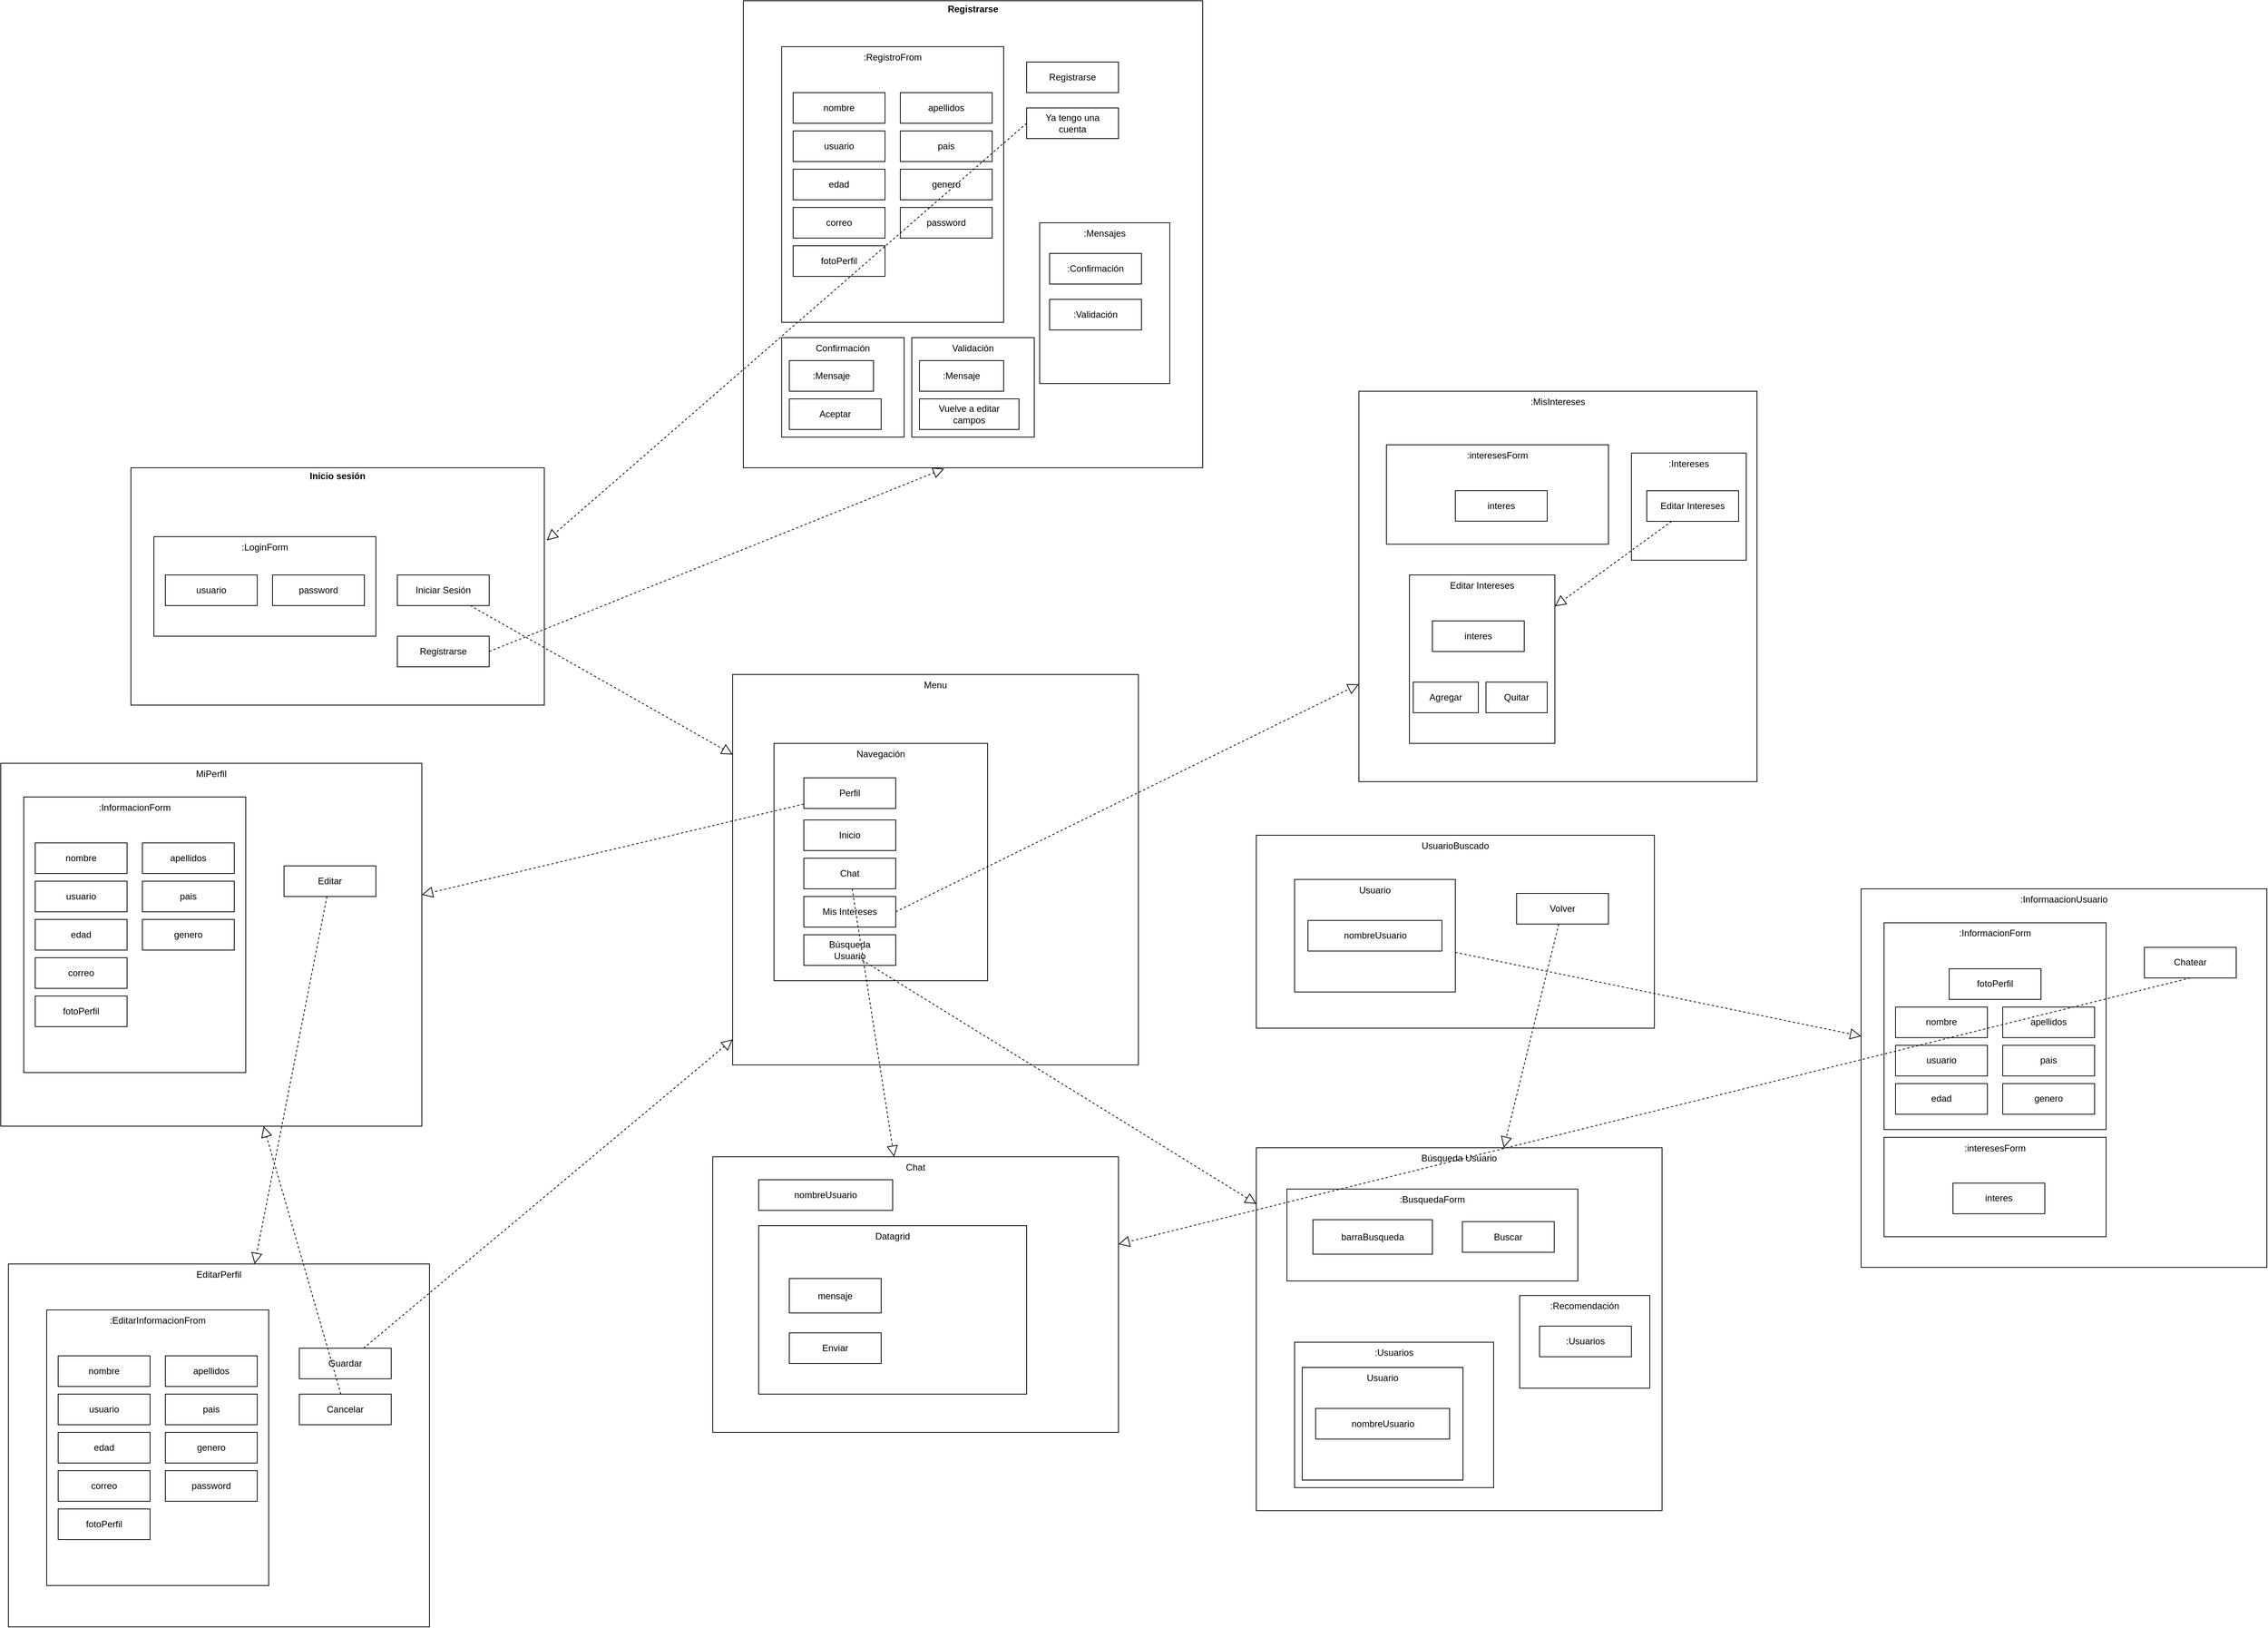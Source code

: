 <mxfile version="14.7.1" type="device"><diagram id="ajsDo-654WnQXEGXOz6W" name="Page-1"><mxGraphModel dx="1848" dy="1631" grid="1" gridSize="10" guides="1" tooltips="1" connect="1" arrows="1" fold="1" page="1" pageScale="1" pageWidth="827" pageHeight="1169" math="0" shadow="0"><root><mxCell id="0"/><mxCell id="1" parent="0"/><mxCell id="pWkLUIs1fqVGyumVF1Fc-55" value="" style="group" vertex="1" connectable="0" parent="1"><mxGeometry x="1520" y="1028.2" width="530" height="474" as="geometry"/></mxCell><mxCell id="BuoCzoFctwtKwaUDl6m6-303" value="Búsqueda Usuario" style="rounded=0;whiteSpace=wrap;html=1;align=center;verticalAlign=top;" parent="pWkLUIs1fqVGyumVF1Fc-55" vertex="1"><mxGeometry width="530" height="474" as="geometry"/></mxCell><mxCell id="BuoCzoFctwtKwaUDl6m6-304" value="" style="shape=image;verticalLabelPosition=bottom;labelBackgroundColor=#ffffff;verticalAlign=top;aspect=fixed;imageAspect=0;image=https://uwe.pst.ifi.lmu.de/examples/Stereotypes/presentation/presentationPage.png;" parent="pWkLUIs1fqVGyumVF1Fc-55" vertex="1"><mxGeometry x="498" y="10" width="16" height="16" as="geometry"/></mxCell><mxCell id="BuoCzoFctwtKwaUDl6m6-307" value=":BusquedaForm" style="rounded=0;whiteSpace=wrap;html=1;verticalAlign=top;" parent="pWkLUIs1fqVGyumVF1Fc-55" vertex="1"><mxGeometry x="40" y="54" width="380" height="120" as="geometry"/></mxCell><mxCell id="BuoCzoFctwtKwaUDl6m6-308" value="" style="shape=image;verticalLabelPosition=bottom;labelBackgroundColor=#ffffff;verticalAlign=top;aspect=fixed;imageAspect=0;image=https://uwe.pst.ifi.lmu.de/examples/Stereotypes/presentation/inputForm.png;" parent="pWkLUIs1fqVGyumVF1Fc-55" vertex="1"><mxGeometry x="370" y="64" width="19.2" height="19.2" as="geometry"/></mxCell><mxCell id="BuoCzoFctwtKwaUDl6m6-309" value="barraBusqueda" style="rounded=0;whiteSpace=wrap;html=1;align=center;verticalAlign=middle;" parent="pWkLUIs1fqVGyumVF1Fc-55" vertex="1"><mxGeometry x="74" y="94" width="156" height="45" as="geometry"/></mxCell><mxCell id="BuoCzoFctwtKwaUDl6m6-310" value="" style="shape=image;verticalLabelPosition=bottom;labelBackgroundColor=#ffffff;verticalAlign=top;aspect=fixed;imageAspect=0;image=https://uwe.pst.ifi.lmu.de/examples/Stereotypes/presentation/textInput.png;" parent="pWkLUIs1fqVGyumVF1Fc-55" vertex="1"><mxGeometry x="200" y="106.25" width="20.5" height="20.5" as="geometry"/></mxCell><mxCell id="BuoCzoFctwtKwaUDl6m6-311" value="" style="group" parent="pWkLUIs1fqVGyumVF1Fc-55" vertex="1" connectable="0"><mxGeometry x="269.2" y="96.5" width="120" height="40" as="geometry"/></mxCell><mxCell id="BuoCzoFctwtKwaUDl6m6-312" value="Buscar" style="rounded=0;whiteSpace=wrap;html=1;verticalAlign=middle;align=center;" parent="BuoCzoFctwtKwaUDl6m6-311" vertex="1"><mxGeometry width="120" height="40" as="geometry"/></mxCell><mxCell id="BuoCzoFctwtKwaUDl6m6-313" value="" style="shape=image;verticalLabelPosition=bottom;labelBackgroundColor=#ffffff;verticalAlign=top;aspect=fixed;imageAspect=0;image=https://uwe.pst.ifi.lmu.de/examples/Stereotypes/presentation/button.png;" parent="pWkLUIs1fqVGyumVF1Fc-55" vertex="1"><mxGeometry x="361.95" y="108.5" width="16" height="16" as="geometry"/></mxCell><mxCell id="BuoCzoFctwtKwaUDl6m6-314" value=":Recomendación" style="rounded=0;whiteSpace=wrap;html=1;align=center;verticalAlign=top;" parent="pWkLUIs1fqVGyumVF1Fc-55" vertex="1"><mxGeometry x="344" y="193" width="170" height="121" as="geometry"/></mxCell><mxCell id="BuoCzoFctwtKwaUDl6m6-315" value="" style="shape=image;verticalLabelPosition=bottom;labelBackgroundColor=#ffffff;verticalAlign=top;aspect=fixed;imageAspect=0;image=https://uwe.pst.ifi.lmu.de/examples/Stereotypes/presentation/presentationAlternatives.png;" parent="pWkLUIs1fqVGyumVF1Fc-55" vertex="1"><mxGeometry x="488" y="200" width="16" height="16" as="geometry"/></mxCell><mxCell id="BuoCzoFctwtKwaUDl6m6-316" value=":Usuarios" style="rounded=0;whiteSpace=wrap;html=1;align=center;verticalAlign=middle;" parent="pWkLUIs1fqVGyumVF1Fc-55" vertex="1"><mxGeometry x="370" y="233" width="120" height="40" as="geometry"/></mxCell><mxCell id="BuoCzoFctwtKwaUDl6m6-317" value="" style="shape=image;verticalLabelPosition=bottom;labelBackgroundColor=#ffffff;verticalAlign=top;aspect=fixed;imageAspect=0;image=https://uwe.pst.ifi.lmu.de/examples/Stereotypes/presentation/presentationGroup.png;" parent="pWkLUIs1fqVGyumVF1Fc-55" vertex="1"><mxGeometry x="470" y="245" width="16" height="16" as="geometry"/></mxCell><mxCell id="BuoCzoFctwtKwaUDl6m6-318" value=":Usuarios" style="rounded=0;whiteSpace=wrap;html=1;align=center;verticalAlign=top;" parent="pWkLUIs1fqVGyumVF1Fc-55" vertex="1"><mxGeometry x="50" y="254" width="260" height="190" as="geometry"/></mxCell><mxCell id="BuoCzoFctwtKwaUDl6m6-319" value="" style="shape=image;verticalLabelPosition=bottom;labelBackgroundColor=#ffffff;verticalAlign=top;aspect=fixed;imageAspect=0;image=https://uwe.pst.ifi.lmu.de/examples/Stereotypes/presentation/presentationGroup.png;" parent="pWkLUIs1fqVGyumVF1Fc-55" vertex="1"><mxGeometry x="280" y="261" width="16" height="16" as="geometry"/></mxCell><mxCell id="BuoCzoFctwtKwaUDl6m6-323" value="Usuario" style="rounded=0;whiteSpace=wrap;html=1;verticalAlign=top;align=center;" parent="pWkLUIs1fqVGyumVF1Fc-55" vertex="1"><mxGeometry x="60" y="287" width="210" height="147" as="geometry"/></mxCell><mxCell id="BuoCzoFctwtKwaUDl6m6-320" value="nombreUsuario" style="rounded=0;whiteSpace=wrap;html=1;align=center;verticalAlign=middle;" parent="pWkLUIs1fqVGyumVF1Fc-55" vertex="1"><mxGeometry x="77.5" y="340.5" width="175" height="40" as="geometry"/></mxCell><mxCell id="BuoCzoFctwtKwaUDl6m6-321" value="" style="shape=image;verticalLabelPosition=bottom;labelBackgroundColor=#ffffff;verticalAlign=top;aspect=fixed;imageAspect=0;image=https://uwe.pst.ifi.lmu.de/examples/Stereotypes/presentation/text.png;" parent="pWkLUIs1fqVGyumVF1Fc-55" vertex="1"><mxGeometry x="224" y="352.5" width="16" height="16" as="geometry"/></mxCell><mxCell id="BuoCzoFctwtKwaUDl6m6-324" value="" style="shape=image;verticalLabelPosition=bottom;labelBackgroundColor=#ffffff;verticalAlign=top;aspect=fixed;imageAspect=0;image=https://uwe.pst.ifi.lmu.de/examples/Stereotypes/presentation/button.png;" parent="pWkLUIs1fqVGyumVF1Fc-55" vertex="1"><mxGeometry x="236.5" y="298" width="16" height="16" as="geometry"/></mxCell><mxCell id="BuoCzoFctwtKwaUDl6m6-333" value="Usuario" style="rounded=0;whiteSpace=wrap;html=1;verticalAlign=top;align=center;" parent="pWkLUIs1fqVGyumVF1Fc-55" vertex="1"><mxGeometry x="60" y="287" width="210" height="147" as="geometry"/></mxCell><mxCell id="BuoCzoFctwtKwaUDl6m6-334" value="nombreUsuario" style="rounded=0;whiteSpace=wrap;html=1;align=center;verticalAlign=middle;" parent="pWkLUIs1fqVGyumVF1Fc-55" vertex="1"><mxGeometry x="77.5" y="340.5" width="175" height="40" as="geometry"/></mxCell><mxCell id="BuoCzoFctwtKwaUDl6m6-335" value="" style="shape=image;verticalLabelPosition=bottom;labelBackgroundColor=#ffffff;verticalAlign=top;aspect=fixed;imageAspect=0;image=https://uwe.pst.ifi.lmu.de/examples/Stereotypes/presentation/text.png;" parent="pWkLUIs1fqVGyumVF1Fc-55" vertex="1"><mxGeometry x="224" y="352.5" width="16" height="16" as="geometry"/></mxCell><mxCell id="BuoCzoFctwtKwaUDl6m6-336" value="" style="shape=image;verticalLabelPosition=bottom;labelBackgroundColor=#ffffff;verticalAlign=top;aspect=fixed;imageAspect=0;image=https://uwe.pst.ifi.lmu.de/examples/Stereotypes/presentation/button.png;" parent="pWkLUIs1fqVGyumVF1Fc-55" vertex="1"><mxGeometry x="236.5" y="298" width="16" height="16" as="geometry"/></mxCell><mxCell id="BuoCzoFctwtKwaUDl6m6-17" value="&lt;p style=&quot;margin: 0px ; margin-top: 4px ; text-align: center&quot;&gt;&lt;b&gt;Inicio&amp;nbsp;&lt;/b&gt;&lt;b&gt;sesión&lt;/b&gt;&lt;/p&gt;" style="verticalAlign=top;align=left;overflow=fill;fontSize=12;fontFamily=Helvetica;html=1;" parent="1" vertex="1"><mxGeometry x="50" y="140" width="540" height="310" as="geometry"/></mxCell><mxCell id="BuoCzoFctwtKwaUDl6m6-20" value="" style="shape=image;verticalLabelPosition=bottom;labelBackgroundColor=#ffffff;verticalAlign=top;aspect=fixed;imageAspect=0;image=https://uwe.pst.ifi.lmu.de/examples/Stereotypes/presentation/presentationPage.png;" parent="1" vertex="1"><mxGeometry x="540" y="150" width="16" height="16" as="geometry"/></mxCell><mxCell id="BuoCzoFctwtKwaUDl6m6-23" value="" style="group" parent="1" vertex="1" connectable="0"><mxGeometry x="80" y="230" width="290" height="180" as="geometry"/></mxCell><mxCell id="BuoCzoFctwtKwaUDl6m6-18" value=":LoginForm" style="rounded=0;whiteSpace=wrap;html=1;verticalAlign=top;" parent="BuoCzoFctwtKwaUDl6m6-23" vertex="1"><mxGeometry width="290" height="130" as="geometry"/></mxCell><mxCell id="BuoCzoFctwtKwaUDl6m6-21" value="" style="shape=image;verticalLabelPosition=bottom;labelBackgroundColor=#ffffff;verticalAlign=top;aspect=fixed;imageAspect=0;image=https://uwe.pst.ifi.lmu.de/examples/Stereotypes/presentation/inputForm.png;" parent="BuoCzoFctwtKwaUDl6m6-23" vertex="1"><mxGeometry x="251.937" y="6" width="28.8" height="28.8" as="geometry"/></mxCell><mxCell id="BuoCzoFctwtKwaUDl6m6-26" value="" style="group" parent="BuoCzoFctwtKwaUDl6m6-23" vertex="1" connectable="0"><mxGeometry x="15" y="50" width="120" height="40" as="geometry"/></mxCell><mxCell id="BuoCzoFctwtKwaUDl6m6-25" value="usuario" style="rounded=0;whiteSpace=wrap;html=1;verticalAlign=middle;align=center;" parent="BuoCzoFctwtKwaUDl6m6-26" vertex="1"><mxGeometry width="120" height="40" as="geometry"/></mxCell><mxCell id="BuoCzoFctwtKwaUDl6m6-19" value="" style="shape=image;verticalLabelPosition=bottom;labelBackgroundColor=#ffffff;verticalAlign=top;aspect=fixed;imageAspect=0;image=https://uwe.pst.ifi.lmu.de/examples/Stereotypes/presentation/textInput.png;" parent="BuoCzoFctwtKwaUDl6m6-26" vertex="1"><mxGeometry x="90" y="12" width="16" height="16" as="geometry"/></mxCell><mxCell id="BuoCzoFctwtKwaUDl6m6-27" value="" style="group" parent="BuoCzoFctwtKwaUDl6m6-23" vertex="1" connectable="0"><mxGeometry x="155" y="50" width="120" height="40" as="geometry"/></mxCell><mxCell id="BuoCzoFctwtKwaUDl6m6-28" value="password" style="rounded=0;whiteSpace=wrap;html=1;verticalAlign=middle;align=center;" parent="BuoCzoFctwtKwaUDl6m6-27" vertex="1"><mxGeometry width="120" height="40" as="geometry"/></mxCell><mxCell id="BuoCzoFctwtKwaUDl6m6-29" value="" style="shape=image;verticalLabelPosition=bottom;labelBackgroundColor=#ffffff;verticalAlign=top;aspect=fixed;imageAspect=0;image=https://uwe.pst.ifi.lmu.de/examples/Stereotypes/presentation/textInput.png;" parent="BuoCzoFctwtKwaUDl6m6-27" vertex="1"><mxGeometry x="90" y="12" width="16" height="16" as="geometry"/></mxCell><mxCell id="BuoCzoFctwtKwaUDl6m6-31" value="Iniciar Sesión" style="rounded=0;whiteSpace=wrap;html=1;verticalAlign=middle;align=center;" parent="1" vertex="1"><mxGeometry x="398" y="280" width="120" height="40" as="geometry"/></mxCell><mxCell id="BuoCzoFctwtKwaUDl6m6-33" value="" style="shape=image;verticalLabelPosition=bottom;labelBackgroundColor=#ffffff;verticalAlign=top;aspect=fixed;imageAspect=0;image=https://uwe.pst.ifi.lmu.de/examples/Stereotypes/presentation/button.png;" parent="1" vertex="1"><mxGeometry x="502" y="292" width="16" height="16" as="geometry"/></mxCell><mxCell id="BuoCzoFctwtKwaUDl6m6-35" value="Registrarse" style="rounded=0;whiteSpace=wrap;html=1;verticalAlign=middle;align=center;" parent="1" vertex="1"><mxGeometry x="398" y="360" width="120" height="40" as="geometry"/></mxCell><mxCell id="BuoCzoFctwtKwaUDl6m6-36" value="" style="shape=image;verticalLabelPosition=bottom;labelBackgroundColor=#ffffff;verticalAlign=top;aspect=fixed;imageAspect=0;image=https://uwe.pst.ifi.lmu.de/examples/Stereotypes/presentation/button.png;" parent="1" vertex="1"><mxGeometry x="496" y="372" width="16" height="16" as="geometry"/></mxCell><mxCell id="BuoCzoFctwtKwaUDl6m6-38" value="&lt;p style=&quot;margin: 0px ; margin-top: 4px ; text-align: center&quot;&gt;&lt;b&gt;Registrarse&lt;/b&gt;&lt;/p&gt;" style="verticalAlign=top;align=left;overflow=fill;fontSize=12;fontFamily=Helvetica;html=1;" parent="1" vertex="1"><mxGeometry x="850" y="-470" width="600" height="610" as="geometry"/></mxCell><mxCell id="BuoCzoFctwtKwaUDl6m6-39" value="" style="endArrow=block;dashed=1;endFill=0;endSize=12;html=1;exitX=1;exitY=0.5;exitDx=0;exitDy=0;entryX=0.437;entryY=1.002;entryDx=0;entryDy=0;entryPerimeter=0;" parent="1" source="BuoCzoFctwtKwaUDl6m6-35" target="BuoCzoFctwtKwaUDl6m6-38" edge="1"><mxGeometry width="160" relative="1" as="geometry"><mxPoint x="710" y="370" as="sourcePoint"/><mxPoint x="870" y="370" as="targetPoint"/></mxGeometry></mxCell><mxCell id="BuoCzoFctwtKwaUDl6m6-40" value="" style="shape=image;verticalLabelPosition=bottom;labelBackgroundColor=#ffffff;verticalAlign=top;aspect=fixed;imageAspect=0;image=https://uwe.pst.ifi.lmu.de/examples/Stereotypes/presentation/presentationPage.png;" parent="1" vertex="1"><mxGeometry x="1350" y="-460" width="16" height="16" as="geometry"/></mxCell><mxCell id="BuoCzoFctwtKwaUDl6m6-41" value="" style="group" parent="1" vertex="1" connectable="0"><mxGeometry x="900" y="-410" width="290" height="360" as="geometry"/></mxCell><mxCell id="BuoCzoFctwtKwaUDl6m6-42" value=":RegistroFrom" style="rounded=0;whiteSpace=wrap;html=1;verticalAlign=top;" parent="BuoCzoFctwtKwaUDl6m6-41" vertex="1"><mxGeometry width="290" height="360" as="geometry"/></mxCell><mxCell id="BuoCzoFctwtKwaUDl6m6-43" value="" style="shape=image;verticalLabelPosition=bottom;labelBackgroundColor=#ffffff;verticalAlign=top;aspect=fixed;imageAspect=0;image=https://uwe.pst.ifi.lmu.de/examples/Stereotypes/presentation/inputForm.png;" parent="BuoCzoFctwtKwaUDl6m6-41" vertex="1"><mxGeometry x="251.937" y="10.8" width="28.8" height="28.8" as="geometry"/></mxCell><mxCell id="BuoCzoFctwtKwaUDl6m6-51" value="usuario&lt;span style=&quot;color: rgba(0 , 0 , 0 , 0) ; font-family: monospace ; font-size: 0px&quot;&gt;%3CmxGraphModel%3E%3Croot%3E%3CmxCell%20id%3D%220%22%2F%3E%3CmxCell%20id%3D%221%22%20parent%3D%220%22%2F%3E%3CmxCell%20id%3D%222%22%20value%3D%22apellidos%22%20style%3D%22rounded%3D0%3BwhiteSpace%3Dwrap%3Bhtml%3D1%3BverticalAlign%3Dmiddle%3Balign%3Dcenter%3B%22%20vertex%3D%221%22%20parent%3D%221%22%3E%3CmxGeometry%20x%3D%22915%22%20y%3D%22100%22%20width%3D%22120%22%20height%3D%2240%22%20as%3D%22geometry%22%2F%3E%3C%2FmxCell%3E%3CmxCell%20id%3D%223%22%20value%3D%22%22%20style%3D%22shape%3Dimage%3BverticalLabelPosition%3Dbottom%3BlabelBackgroundColor%3D%23ffffff%3BverticalAlign%3Dtop%3Baspect%3Dfixed%3BimageAspect%3D0%3Bimage%3Dhttps%3A%2F%2Fuwe.pst.ifi.lmu.de%2Fexamples%2FStereotypes%2Fpresentation%2FtextInput.png%3B%22%20vertex%3D%221%22%20parent%3D%221%22%3E%3CmxGeometry%20x%3D%221005%22%20y%3D%22112%22%20width%3D%2216%22%20height%3D%2216%22%20as%3D%22geometry%22%2F%3E%3C%2FmxCell%3E%3C%2Froot%3E%3C%2FmxGraphModel%3E&lt;/span&gt;" style="rounded=0;whiteSpace=wrap;html=1;verticalAlign=middle;align=center;" parent="BuoCzoFctwtKwaUDl6m6-41" vertex="1"><mxGeometry x="15" y="110" width="120" height="40" as="geometry"/></mxCell><mxCell id="BuoCzoFctwtKwaUDl6m6-44" value="" style="group" parent="BuoCzoFctwtKwaUDl6m6-41" vertex="1" connectable="0"><mxGeometry x="15" y="60" width="120" height="40" as="geometry"/></mxCell><mxCell id="BuoCzoFctwtKwaUDl6m6-45" value="nombre" style="rounded=0;whiteSpace=wrap;html=1;verticalAlign=middle;align=center;" parent="BuoCzoFctwtKwaUDl6m6-44" vertex="1"><mxGeometry width="120" height="40" as="geometry"/></mxCell><mxCell id="BuoCzoFctwtKwaUDl6m6-46" value="" style="shape=image;verticalLabelPosition=bottom;labelBackgroundColor=#ffffff;verticalAlign=top;aspect=fixed;imageAspect=0;image=https://uwe.pst.ifi.lmu.de/examples/Stereotypes/presentation/textInput.png;" parent="BuoCzoFctwtKwaUDl6m6-44" vertex="1"><mxGeometry x="90" y="12" width="16" height="16" as="geometry"/></mxCell><mxCell id="BuoCzoFctwtKwaUDl6m6-47" value="" style="group" parent="BuoCzoFctwtKwaUDl6m6-41" vertex="1" connectable="0"><mxGeometry x="155" y="60" width="120" height="40" as="geometry"/></mxCell><mxCell id="BuoCzoFctwtKwaUDl6m6-48" value="apellidos" style="rounded=0;whiteSpace=wrap;html=1;verticalAlign=middle;align=center;" parent="BuoCzoFctwtKwaUDl6m6-47" vertex="1"><mxGeometry width="120" height="40" as="geometry"/></mxCell><mxCell id="BuoCzoFctwtKwaUDl6m6-49" value="" style="shape=image;verticalLabelPosition=bottom;labelBackgroundColor=#ffffff;verticalAlign=top;aspect=fixed;imageAspect=0;image=https://uwe.pst.ifi.lmu.de/examples/Stereotypes/presentation/textInput.png;" parent="BuoCzoFctwtKwaUDl6m6-47" vertex="1"><mxGeometry x="90" y="12" width="16" height="16" as="geometry"/></mxCell><mxCell id="BuoCzoFctwtKwaUDl6m6-53" value="pais" style="rounded=0;whiteSpace=wrap;html=1;verticalAlign=middle;align=center;" parent="BuoCzoFctwtKwaUDl6m6-41" vertex="1"><mxGeometry x="155" y="110" width="120" height="40" as="geometry"/></mxCell><mxCell id="BuoCzoFctwtKwaUDl6m6-52" value="" style="shape=image;verticalLabelPosition=bottom;labelBackgroundColor=#ffffff;verticalAlign=top;aspect=fixed;imageAspect=0;image=https://uwe.pst.ifi.lmu.de/examples/Stereotypes/presentation/textInput.png;" parent="BuoCzoFctwtKwaUDl6m6-41" vertex="1"><mxGeometry x="105" y="122" width="16" height="16" as="geometry"/></mxCell><mxCell id="BuoCzoFctwtKwaUDl6m6-54" value="" style="shape=image;verticalLabelPosition=bottom;labelBackgroundColor=#ffffff;verticalAlign=top;aspect=fixed;imageAspect=0;image=https://uwe.pst.ifi.lmu.de/examples/Stereotypes/presentation/textInput.png;" parent="BuoCzoFctwtKwaUDl6m6-41" vertex="1"><mxGeometry x="245" y="122" width="16" height="16" as="geometry"/></mxCell><mxCell id="BuoCzoFctwtKwaUDl6m6-56" value="edad&lt;span style=&quot;color: rgba(0 , 0 , 0 , 0) ; font-family: monospace ; font-size: 0px&quot;&gt;%3CmxGraphModel%3E%3Croot%3E%3CmxCell%20id%3D%220%22%2F%3E%3CmxCell%20id%3D%221%22%20parent%3D%220%22%2F%3E%3CmxCell%20id%3D%222%22%20value%3D%22apellidos%22%20style%3D%22rounded%3D0%3BwhiteSpace%3Dwrap%3Bhtml%3D1%3BverticalAlign%3Dmiddle%3Balign%3Dcenter%3B%22%20vertex%3D%221%22%20parent%3D%221%22%3E%3CmxGeometry%20x%3D%22915%22%20y%3D%22160%22%20width%3D%22120%22%20height%3D%2240%22%20as%3D%22geometry%22%2F%3E%3C%2FmxCell%3E%3CmxCell%20id%3D%223%22%20value%3D%22%22%20style%3D%22shape%3Dimage%3BverticalLabelPosition%3Dbottom%3BlabelBackgroundColor%3D%23ffffff%3BverticalAlign%3Dtop%3Baspect%3Dfixed%3BimageAspect%3D0%3Bimage%3Dhttps%3A%2F%2Fuwe.pst.ifi.lmu.de%2Fexamples%2FStereotypes%2Fpresentation%2FtextInput.png%3B%22%20vertex%3D%221%22%20parent%3D%221%22%3E%3CmxGeometry%20x%3D%221005%22%20y%3D%22172%22%20width%3D%2216%22%20height%3D%2216%22%20as%3D%22geometry%22%2F%3E%3C%2FmxCell%3E%3C%2Froot%3E%3C%2FmxGraphModel%3E&lt;/span&gt;" style="rounded=0;whiteSpace=wrap;html=1;verticalAlign=middle;align=center;" parent="BuoCzoFctwtKwaUDl6m6-41" vertex="1"><mxGeometry x="15" y="160" width="120" height="40" as="geometry"/></mxCell><mxCell id="BuoCzoFctwtKwaUDl6m6-57" value="" style="shape=image;verticalLabelPosition=bottom;labelBackgroundColor=#ffffff;verticalAlign=top;aspect=fixed;imageAspect=0;image=https://uwe.pst.ifi.lmu.de/examples/Stereotypes/presentation/textInput.png;" parent="BuoCzoFctwtKwaUDl6m6-41" vertex="1"><mxGeometry x="105" y="172" width="16" height="16" as="geometry"/></mxCell><mxCell id="BuoCzoFctwtKwaUDl6m6-58" value="genero&lt;span style=&quot;color: rgba(0 , 0 , 0 , 0) ; font-family: monospace ; font-size: 0px&quot;&gt;%3CmxGraphModel%3E%3Croot%3E%3CmxCell%20id%3D%220%22%2F%3E%3CmxCell%20id%3D%221%22%20parent%3D%220%22%2F%3E%3CmxCell%20id%3D%222%22%20value%3D%22apellidos%22%20style%3D%22rounded%3D0%3BwhiteSpace%3Dwrap%3Bhtml%3D1%3BverticalAlign%3Dmiddle%3Balign%3Dcenter%3B%22%20vertex%3D%221%22%20parent%3D%221%22%3E%3CmxGeometry%20x%3D%22915%22%20y%3D%22160%22%20width%3D%22120%22%20height%3D%2240%22%20as%3D%22geometry%22%2F%3E%3C%2FmxCell%3E%3CmxCell%20id%3D%223%22%20value%3D%22%22%20style%3D%22shape%3Dimage%3BverticalLabelPosition%3Dbottom%3BlabelBackgroundColor%3D%23ffffff%3BverticalAlign%3Dtop%3Baspect%3Dfixed%3BimageAspect%3D0%3Bimage%3Dhttps%3A%2F%2Fuwe.pst.ifi.lmu.de%2Fexamples%2FStereotypes%2Fpresentation%2FtextInput.png%3B%22%20vertex%3D%221%22%20parent%3D%221%22%3E%3CmxGeometry%20x%3D%221005%22%20y%3D%22172%22%20width%3D%2216%22%20height%3D%2216%22%20as%3D%22geometry%22%2F%3E%3C%2FmxCell%3E%3C%2Froot%3E%3C%2FmxGraphModel%3E&lt;/span&gt;" style="rounded=0;whiteSpace=wrap;html=1;verticalAlign=middle;align=center;" parent="BuoCzoFctwtKwaUDl6m6-41" vertex="1"><mxGeometry x="155" y="160" width="120" height="40" as="geometry"/></mxCell><mxCell id="BuoCzoFctwtKwaUDl6m6-60" value="correo" style="rounded=0;whiteSpace=wrap;html=1;verticalAlign=middle;align=center;" parent="BuoCzoFctwtKwaUDl6m6-41" vertex="1"><mxGeometry x="15" y="210" width="120" height="40" as="geometry"/></mxCell><mxCell id="BuoCzoFctwtKwaUDl6m6-61" value="" style="shape=image;verticalLabelPosition=bottom;labelBackgroundColor=#ffffff;verticalAlign=top;aspect=fixed;imageAspect=0;image=https://uwe.pst.ifi.lmu.de/examples/Stereotypes/presentation/textInput.png;" parent="BuoCzoFctwtKwaUDl6m6-41" vertex="1"><mxGeometry x="105" y="222" width="16" height="16" as="geometry"/></mxCell><mxCell id="BuoCzoFctwtKwaUDl6m6-62" value="password" style="rounded=0;whiteSpace=wrap;html=1;verticalAlign=middle;align=center;" parent="BuoCzoFctwtKwaUDl6m6-41" vertex="1"><mxGeometry x="155" y="210" width="120" height="40" as="geometry"/></mxCell><mxCell id="BuoCzoFctwtKwaUDl6m6-63" value="" style="shape=image;verticalLabelPosition=bottom;labelBackgroundColor=#ffffff;verticalAlign=top;aspect=fixed;imageAspect=0;image=https://uwe.pst.ifi.lmu.de/examples/Stereotypes/presentation/textInput.png;" parent="BuoCzoFctwtKwaUDl6m6-41" vertex="1"><mxGeometry x="245" y="222" width="16" height="16" as="geometry"/></mxCell><mxCell id="BuoCzoFctwtKwaUDl6m6-64" value="fotoPerfil" style="rounded=0;whiteSpace=wrap;html=1;verticalAlign=middle;align=center;" parent="BuoCzoFctwtKwaUDl6m6-41" vertex="1"><mxGeometry x="15" y="260" width="120" height="40" as="geometry"/></mxCell><mxCell id="BuoCzoFctwtKwaUDl6m6-67" value="" style="shape=image;verticalLabelPosition=bottom;labelBackgroundColor=#ffffff;verticalAlign=top;aspect=fixed;imageAspect=0;image=https://uwe.pst.ifi.lmu.de/examples/Stereotypes/presentation/selection.png;" parent="BuoCzoFctwtKwaUDl6m6-41" vertex="1"><mxGeometry x="245" y="172" width="16" height="16" as="geometry"/></mxCell><mxCell id="BuoCzoFctwtKwaUDl6m6-250" value="" style="shape=image;verticalLabelPosition=bottom;labelBackgroundColor=#ffffff;verticalAlign=top;aspect=fixed;imageAspect=0;image=https://uwe.pst.ifi.lmu.de/examples/Stereotypes/presentation/fileUpload.png;" parent="BuoCzoFctwtKwaUDl6m6-41" vertex="1"><mxGeometry x="110" y="272" width="16" height="16" as="geometry"/></mxCell><mxCell id="BuoCzoFctwtKwaUDl6m6-76" value=":Mensajes" style="rounded=0;whiteSpace=wrap;html=1;align=center;verticalAlign=top;" parent="1" vertex="1"><mxGeometry x="1237" y="-180" width="170" height="210" as="geometry"/></mxCell><mxCell id="BuoCzoFctwtKwaUDl6m6-77" value="" style="shape=image;verticalLabelPosition=bottom;labelBackgroundColor=#ffffff;verticalAlign=top;aspect=fixed;imageAspect=0;image=https://uwe.pst.ifi.lmu.de/examples/Stereotypes/presentation/presentationAlternatives.png;" parent="1" vertex="1"><mxGeometry x="1381" y="-173" width="16" height="16" as="geometry"/></mxCell><mxCell id="BuoCzoFctwtKwaUDl6m6-79" value=":Confirmación" style="rounded=0;whiteSpace=wrap;html=1;align=center;verticalAlign=middle;" parent="1" vertex="1"><mxGeometry x="1250" y="-140" width="120" height="40" as="geometry"/></mxCell><mxCell id="BuoCzoFctwtKwaUDl6m6-80" value="" style="shape=image;verticalLabelPosition=bottom;labelBackgroundColor=#ffffff;verticalAlign=top;aspect=fixed;imageAspect=0;image=https://uwe.pst.ifi.lmu.de/examples/Stereotypes/presentation/presentationGroup.png;" parent="1" vertex="1"><mxGeometry x="1350" y="-128" width="16" height="16" as="geometry"/></mxCell><mxCell id="BuoCzoFctwtKwaUDl6m6-85" value="Confirmación" style="rounded=0;whiteSpace=wrap;html=1;align=center;verticalAlign=top;" parent="1" vertex="1"><mxGeometry x="900" y="-30" width="160" height="130" as="geometry"/></mxCell><mxCell id="BuoCzoFctwtKwaUDl6m6-86" value="" style="shape=image;verticalLabelPosition=bottom;labelBackgroundColor=#ffffff;verticalAlign=top;aspect=fixed;imageAspect=0;image=https://uwe.pst.ifi.lmu.de/examples/Stereotypes/presentation/presentationGroup.png;" parent="1" vertex="1"><mxGeometry x="1037" y="-26" width="16" height="16" as="geometry"/></mxCell><mxCell id="BuoCzoFctwtKwaUDl6m6-89" value="" style="group" parent="1" vertex="1" connectable="0"><mxGeometry x="910" width="110" height="40" as="geometry"/></mxCell><mxCell id="BuoCzoFctwtKwaUDl6m6-87" value=":Mensaje" style="rounded=0;whiteSpace=wrap;html=1;align=center;verticalAlign=middle;" parent="BuoCzoFctwtKwaUDl6m6-89" vertex="1"><mxGeometry width="110" height="40" as="geometry"/></mxCell><mxCell id="BuoCzoFctwtKwaUDl6m6-88" value="" style="shape=image;verticalLabelPosition=bottom;labelBackgroundColor=#ffffff;verticalAlign=top;aspect=fixed;imageAspect=0;image=https://uwe.pst.ifi.lmu.de/examples/Stereotypes/presentation/text.png;" parent="BuoCzoFctwtKwaUDl6m6-89" vertex="1"><mxGeometry x="90" y="12" width="16" height="16" as="geometry"/></mxCell><mxCell id="BuoCzoFctwtKwaUDl6m6-95" value="Aceptar" style="rounded=0;whiteSpace=wrap;html=1;verticalAlign=middle;align=center;" parent="1" vertex="1"><mxGeometry x="910" y="50" width="120" height="40" as="geometry"/></mxCell><mxCell id="BuoCzoFctwtKwaUDl6m6-96" value="" style="shape=image;verticalLabelPosition=bottom;labelBackgroundColor=#ffffff;verticalAlign=top;aspect=fixed;imageAspect=0;image=https://uwe.pst.ifi.lmu.de/examples/Stereotypes/presentation/image.png;" parent="1" vertex="1"><mxGeometry x="1005" y="62" width="16" height="16" as="geometry"/></mxCell><mxCell id="BuoCzoFctwtKwaUDl6m6-97" value=":Validación" style="rounded=0;whiteSpace=wrap;html=1;align=center;verticalAlign=middle;" parent="1" vertex="1"><mxGeometry x="1250" y="-80" width="120" height="40" as="geometry"/></mxCell><mxCell id="BuoCzoFctwtKwaUDl6m6-98" value="" style="shape=image;verticalLabelPosition=bottom;labelBackgroundColor=#ffffff;verticalAlign=top;aspect=fixed;imageAspect=0;image=https://uwe.pst.ifi.lmu.de/examples/Stereotypes/presentation/presentationGroup.png;" parent="1" vertex="1"><mxGeometry x="1350" y="-68" width="16" height="16" as="geometry"/></mxCell><mxCell id="BuoCzoFctwtKwaUDl6m6-99" value="Validación" style="rounded=0;whiteSpace=wrap;html=1;align=center;verticalAlign=top;" parent="1" vertex="1"><mxGeometry x="1070" y="-30" width="160" height="130" as="geometry"/></mxCell><mxCell id="BuoCzoFctwtKwaUDl6m6-100" value="" style="shape=image;verticalLabelPosition=bottom;labelBackgroundColor=#ffffff;verticalAlign=top;aspect=fixed;imageAspect=0;image=https://uwe.pst.ifi.lmu.de/examples/Stereotypes/presentation/presentationGroup.png;" parent="1" vertex="1"><mxGeometry x="1207" y="-26" width="16" height="16" as="geometry"/></mxCell><mxCell id="BuoCzoFctwtKwaUDl6m6-101" value="" style="group" parent="1" vertex="1" connectable="0"><mxGeometry x="1080" width="110" height="40" as="geometry"/></mxCell><mxCell id="BuoCzoFctwtKwaUDl6m6-102" value=":Mensaje" style="rounded=0;whiteSpace=wrap;html=1;align=center;verticalAlign=middle;" parent="BuoCzoFctwtKwaUDl6m6-101" vertex="1"><mxGeometry width="110" height="40" as="geometry"/></mxCell><mxCell id="BuoCzoFctwtKwaUDl6m6-103" value="" style="shape=image;verticalLabelPosition=bottom;labelBackgroundColor=#ffffff;verticalAlign=top;aspect=fixed;imageAspect=0;image=https://uwe.pst.ifi.lmu.de/examples/Stereotypes/presentation/text.png;" parent="BuoCzoFctwtKwaUDl6m6-101" vertex="1"><mxGeometry x="90" y="12" width="16" height="16" as="geometry"/></mxCell><mxCell id="BuoCzoFctwtKwaUDl6m6-104" value="Vuelve a editar &lt;br&gt;campos" style="rounded=0;whiteSpace=wrap;html=1;verticalAlign=middle;align=center;" parent="1" vertex="1"><mxGeometry x="1080" y="50" width="130" height="40" as="geometry"/></mxCell><mxCell id="BuoCzoFctwtKwaUDl6m6-106" value="" style="shape=image;verticalLabelPosition=bottom;labelBackgroundColor=#ffffff;verticalAlign=top;aspect=fixed;imageAspect=0;image=https://uwe.pst.ifi.lmu.de/examples/Stereotypes/presentation/anchor.png;" parent="1" vertex="1"><mxGeometry x="1190" y="62" width="16" height="16" as="geometry"/></mxCell><mxCell id="BuoCzoFctwtKwaUDl6m6-108" value="" style="group" parent="1" vertex="1" connectable="0"><mxGeometry x="1220" y="-390" width="120" height="40" as="geometry"/></mxCell><mxCell id="BuoCzoFctwtKwaUDl6m6-70" value="Registrarse" style="rounded=0;whiteSpace=wrap;html=1;verticalAlign=middle;align=center;" parent="BuoCzoFctwtKwaUDl6m6-108" vertex="1"><mxGeometry width="120" height="40" as="geometry"/></mxCell><mxCell id="BuoCzoFctwtKwaUDl6m6-71" value="" style="shape=image;verticalLabelPosition=bottom;labelBackgroundColor=#ffffff;verticalAlign=top;aspect=fixed;imageAspect=0;image=https://uwe.pst.ifi.lmu.de/examples/Stereotypes/presentation/button.png;" parent="BuoCzoFctwtKwaUDl6m6-108" vertex="1"><mxGeometry x="104" y="12" width="16" height="16" as="geometry"/></mxCell><mxCell id="BuoCzoFctwtKwaUDl6m6-109" value="" style="group" parent="1" vertex="1" connectable="0"><mxGeometry x="1220" y="-330" width="120" height="40" as="geometry"/></mxCell><mxCell id="BuoCzoFctwtKwaUDl6m6-110" value="Ya tengo una &lt;br&gt;cuenta" style="rounded=0;whiteSpace=wrap;html=1;verticalAlign=middle;align=center;" parent="BuoCzoFctwtKwaUDl6m6-109" vertex="1"><mxGeometry width="120" height="40" as="geometry"/></mxCell><mxCell id="BuoCzoFctwtKwaUDl6m6-111" value="" style="shape=image;verticalLabelPosition=bottom;labelBackgroundColor=#ffffff;verticalAlign=top;aspect=fixed;imageAspect=0;image=https://uwe.pst.ifi.lmu.de/examples/Stereotypes/presentation/button.png;" parent="BuoCzoFctwtKwaUDl6m6-109" vertex="1"><mxGeometry x="104" y="12" width="16" height="16" as="geometry"/></mxCell><mxCell id="BuoCzoFctwtKwaUDl6m6-112" value="" style="endArrow=block;dashed=1;endFill=0;endSize=12;html=1;exitX=0;exitY=0.5;exitDx=0;exitDy=0;entryX=1.006;entryY=0.306;entryDx=0;entryDy=0;entryPerimeter=0;" parent="1" source="BuoCzoFctwtKwaUDl6m6-110" target="BuoCzoFctwtKwaUDl6m6-17" edge="1"><mxGeometry width="160" relative="1" as="geometry"><mxPoint x="528.0" y="390" as="sourcePoint"/><mxPoint x="717" y="387.35" as="targetPoint"/></mxGeometry></mxCell><mxCell id="BuoCzoFctwtKwaUDl6m6-113" value="Menu" style="rounded=0;whiteSpace=wrap;html=1;align=center;verticalAlign=top;" parent="1" vertex="1"><mxGeometry x="836" y="410" width="530" height="510" as="geometry"/></mxCell><mxCell id="BuoCzoFctwtKwaUDl6m6-114" value="Navegación" style="rounded=0;whiteSpace=wrap;html=1;align=center;verticalAlign=top;" parent="1" vertex="1"><mxGeometry x="890" y="500" width="279" height="310" as="geometry"/></mxCell><mxCell id="BuoCzoFctwtKwaUDl6m6-115" value="" style="shape=image;verticalLabelPosition=bottom;labelBackgroundColor=#ffffff;verticalAlign=top;aspect=fixed;imageAspect=0;image=https://uwe.pst.ifi.lmu.de/examples/Stereotypes/presentation/customComponent.png;" parent="1" vertex="1"><mxGeometry x="1139" y="510" width="16" height="16" as="geometry"/></mxCell><mxCell id="BuoCzoFctwtKwaUDl6m6-116" value="" style="shape=image;verticalLabelPosition=bottom;labelBackgroundColor=#ffffff;verticalAlign=top;aspect=fixed;imageAspect=0;image=https://uwe.pst.ifi.lmu.de/examples/Stereotypes/presentation/presentationPage.png;" parent="1" vertex="1"><mxGeometry x="1334" y="420" width="16" height="16" as="geometry"/></mxCell><mxCell id="BuoCzoFctwtKwaUDl6m6-117" value="" style="group" parent="1" vertex="1" connectable="0"><mxGeometry x="929" y="600" width="120" height="40" as="geometry"/></mxCell><mxCell id="BuoCzoFctwtKwaUDl6m6-118" value="Inicio" style="rounded=0;whiteSpace=wrap;html=1;verticalAlign=middle;align=center;" parent="BuoCzoFctwtKwaUDl6m6-117" vertex="1"><mxGeometry width="120" height="40" as="geometry"/></mxCell><mxCell id="BuoCzoFctwtKwaUDl6m6-119" value="" style="shape=image;verticalLabelPosition=bottom;labelBackgroundColor=#ffffff;verticalAlign=top;aspect=fixed;imageAspect=0;image=https://uwe.pst.ifi.lmu.de/examples/Stereotypes/presentation/button.png;" parent="BuoCzoFctwtKwaUDl6m6-117" vertex="1"><mxGeometry x="104" y="12" width="16" height="16" as="geometry"/></mxCell><mxCell id="BuoCzoFctwtKwaUDl6m6-123" value="Chat" style="rounded=0;whiteSpace=wrap;html=1;verticalAlign=middle;align=center;" parent="1" vertex="1"><mxGeometry x="929" y="650" width="120" height="40" as="geometry"/></mxCell><mxCell id="BuoCzoFctwtKwaUDl6m6-124" value="" style="shape=image;verticalLabelPosition=bottom;labelBackgroundColor=#ffffff;verticalAlign=top;aspect=fixed;imageAspect=0;image=https://uwe.pst.ifi.lmu.de/examples/Stereotypes/presentation/button.png;" parent="1" vertex="1"><mxGeometry x="1033" y="662" width="16" height="16" as="geometry"/></mxCell><mxCell id="BuoCzoFctwtKwaUDl6m6-125" value="Mis Intereses" style="rounded=0;whiteSpace=wrap;html=1;verticalAlign=middle;align=center;" parent="1" vertex="1"><mxGeometry x="929" y="700" width="120" height="40" as="geometry"/></mxCell><mxCell id="BuoCzoFctwtKwaUDl6m6-126" value="" style="shape=image;verticalLabelPosition=bottom;labelBackgroundColor=#ffffff;verticalAlign=top;aspect=fixed;imageAspect=0;image=https://uwe.pst.ifi.lmu.de/examples/Stereotypes/presentation/button.png;" parent="1" vertex="1"><mxGeometry x="1033" y="712" width="16" height="16" as="geometry"/></mxCell><mxCell id="BuoCzoFctwtKwaUDl6m6-129" value="Búsqueda &lt;br&gt;Usuario" style="rounded=0;whiteSpace=wrap;html=1;verticalAlign=middle;align=center;" parent="1" vertex="1"><mxGeometry x="929" y="750" width="120" height="40" as="geometry"/></mxCell><mxCell id="BuoCzoFctwtKwaUDl6m6-130" value="" style="shape=image;verticalLabelPosition=bottom;labelBackgroundColor=#ffffff;verticalAlign=top;aspect=fixed;imageAspect=0;image=https://uwe.pst.ifi.lmu.de/examples/Stereotypes/presentation/button.png;" parent="1" vertex="1"><mxGeometry x="1033" y="762" width="16" height="16" as="geometry"/></mxCell><mxCell id="BuoCzoFctwtKwaUDl6m6-131" value="" style="group" parent="1" vertex="1" connectable="0"><mxGeometry x="929" y="545" width="120" height="40" as="geometry"/></mxCell><mxCell id="BuoCzoFctwtKwaUDl6m6-132" value="Perfil" style="rounded=0;whiteSpace=wrap;html=1;verticalAlign=middle;align=center;" parent="BuoCzoFctwtKwaUDl6m6-131" vertex="1"><mxGeometry width="120" height="40" as="geometry"/></mxCell><mxCell id="BuoCzoFctwtKwaUDl6m6-133" value="" style="shape=image;verticalLabelPosition=bottom;labelBackgroundColor=#ffffff;verticalAlign=top;aspect=fixed;imageAspect=0;image=https://uwe.pst.ifi.lmu.de/examples/Stereotypes/presentation/button.png;" parent="BuoCzoFctwtKwaUDl6m6-131" vertex="1"><mxGeometry x="104" y="12" width="16" height="16" as="geometry"/></mxCell><mxCell id="BuoCzoFctwtKwaUDl6m6-135" value="" style="endArrow=block;dashed=1;endFill=0;endSize=12;html=1;" parent="1" source="BuoCzoFctwtKwaUDl6m6-31" target="BuoCzoFctwtKwaUDl6m6-113" edge="1"><mxGeometry width="160" relative="1" as="geometry"><mxPoint x="528" y="390" as="sourcePoint"/><mxPoint x="1122.2" y="151.22" as="targetPoint"/></mxGeometry></mxCell><mxCell id="BuoCzoFctwtKwaUDl6m6-136" value="MiPerfil" style="rounded=0;whiteSpace=wrap;html=1;align=center;verticalAlign=top;" parent="1" vertex="1"><mxGeometry x="-120" y="526" width="550" height="474" as="geometry"/></mxCell><mxCell id="BuoCzoFctwtKwaUDl6m6-137" value="" style="shape=image;verticalLabelPosition=bottom;labelBackgroundColor=#ffffff;verticalAlign=top;aspect=fixed;imageAspect=0;image=https://uwe.pst.ifi.lmu.de/examples/Stereotypes/presentation/presentationPage.png;" parent="1" vertex="1"><mxGeometry x="340" y="545" width="16" height="16" as="geometry"/></mxCell><mxCell id="BuoCzoFctwtKwaUDl6m6-164" value="" style="group" parent="1" vertex="1" connectable="0"><mxGeometry x="-90" y="570" width="290" height="360" as="geometry"/></mxCell><mxCell id="BuoCzoFctwtKwaUDl6m6-165" value=":InformacionForm" style="rounded=0;whiteSpace=wrap;html=1;verticalAlign=top;" parent="BuoCzoFctwtKwaUDl6m6-164" vertex="1"><mxGeometry width="290" height="360" as="geometry"/></mxCell><mxCell id="BuoCzoFctwtKwaUDl6m6-166" value="" style="shape=image;verticalLabelPosition=bottom;labelBackgroundColor=#ffffff;verticalAlign=top;aspect=fixed;imageAspect=0;image=https://uwe.pst.ifi.lmu.de/examples/Stereotypes/presentation/inputForm.png;" parent="BuoCzoFctwtKwaUDl6m6-164" vertex="1"><mxGeometry x="251.94" y="10.8" width="19.2" height="19.2" as="geometry"/></mxCell><mxCell id="BuoCzoFctwtKwaUDl6m6-167" value="usuario&lt;span style=&quot;color: rgba(0 , 0 , 0 , 0) ; font-family: monospace ; font-size: 0px&quot;&gt;%3CmxGraphModel%3E%3Croot%3E%3CmxCell%20id%3D%220%22%2F%3E%3CmxCell%20id%3D%221%22%20parent%3D%220%22%2F%3E%3CmxCell%20id%3D%222%22%20value%3D%22apellidos%22%20style%3D%22rounded%3D0%3BwhiteSpace%3Dwrap%3Bhtml%3D1%3BverticalAlign%3Dmiddle%3Balign%3Dcenter%3B%22%20vertex%3D%221%22%20parent%3D%221%22%3E%3CmxGeometry%20x%3D%22915%22%20y%3D%22100%22%20width%3D%22120%22%20height%3D%2240%22%20as%3D%22geometry%22%2F%3E%3C%2FmxCell%3E%3CmxCell%20id%3D%223%22%20value%3D%22%22%20style%3D%22shape%3Dimage%3BverticalLabelPosition%3Dbottom%3BlabelBackgroundColor%3D%23ffffff%3BverticalAlign%3Dtop%3Baspect%3Dfixed%3BimageAspect%3D0%3Bimage%3Dhttps%3A%2F%2Fuwe.pst.ifi.lmu.de%2Fexamples%2FStereotypes%2Fpresentation%2FtextInput.png%3B%22%20vertex%3D%221%22%20parent%3D%221%22%3E%3CmxGeometry%20x%3D%221005%22%20y%3D%22112%22%20width%3D%2216%22%20height%3D%2216%22%20as%3D%22geometry%22%2F%3E%3C%2FmxCell%3E%3C%2Froot%3E%3C%2FmxGraphModel%3E&lt;/span&gt;" style="rounded=0;whiteSpace=wrap;html=1;verticalAlign=middle;align=center;" parent="BuoCzoFctwtKwaUDl6m6-164" vertex="1"><mxGeometry x="15" y="110" width="120" height="40" as="geometry"/></mxCell><mxCell id="BuoCzoFctwtKwaUDl6m6-168" value="" style="group" parent="BuoCzoFctwtKwaUDl6m6-164" vertex="1" connectable="0"><mxGeometry x="15" y="60" width="120" height="40" as="geometry"/></mxCell><mxCell id="BuoCzoFctwtKwaUDl6m6-169" value="nombre" style="rounded=0;whiteSpace=wrap;html=1;verticalAlign=middle;align=center;" parent="BuoCzoFctwtKwaUDl6m6-168" vertex="1"><mxGeometry width="120" height="40" as="geometry"/></mxCell><mxCell id="BuoCzoFctwtKwaUDl6m6-187" value="" style="shape=image;verticalLabelPosition=bottom;labelBackgroundColor=#ffffff;verticalAlign=top;aspect=fixed;imageAspect=0;image=https://uwe.pst.ifi.lmu.de/examples/Stereotypes/presentation/text.png;" parent="BuoCzoFctwtKwaUDl6m6-168" vertex="1"><mxGeometry x="95" y="12" width="16" height="16" as="geometry"/></mxCell><mxCell id="BuoCzoFctwtKwaUDl6m6-171" value="" style="group" parent="BuoCzoFctwtKwaUDl6m6-164" vertex="1" connectable="0"><mxGeometry x="155" y="60" width="120" height="40" as="geometry"/></mxCell><mxCell id="BuoCzoFctwtKwaUDl6m6-172" value="apellidos" style="rounded=0;whiteSpace=wrap;html=1;verticalAlign=middle;align=center;" parent="BuoCzoFctwtKwaUDl6m6-171" vertex="1"><mxGeometry width="120" height="40" as="geometry"/></mxCell><mxCell id="BuoCzoFctwtKwaUDl6m6-191" value="" style="shape=image;verticalLabelPosition=bottom;labelBackgroundColor=#ffffff;verticalAlign=top;aspect=fixed;imageAspect=0;image=https://uwe.pst.ifi.lmu.de/examples/Stereotypes/presentation/text.png;" parent="BuoCzoFctwtKwaUDl6m6-171" vertex="1"><mxGeometry x="90" y="12" width="16" height="16" as="geometry"/></mxCell><mxCell id="BuoCzoFctwtKwaUDl6m6-174" value="pais" style="rounded=0;whiteSpace=wrap;html=1;verticalAlign=middle;align=center;" parent="BuoCzoFctwtKwaUDl6m6-164" vertex="1"><mxGeometry x="155" y="110" width="120" height="40" as="geometry"/></mxCell><mxCell id="BuoCzoFctwtKwaUDl6m6-177" value="edad&lt;span style=&quot;color: rgba(0 , 0 , 0 , 0) ; font-family: monospace ; font-size: 0px&quot;&gt;%3CmxGraphModel%3E%3Croot%3E%3CmxCell%20id%3D%220%22%2F%3E%3CmxCell%20id%3D%221%22%20parent%3D%220%22%2F%3E%3CmxCell%20id%3D%222%22%20value%3D%22apellidos%22%20style%3D%22rounded%3D0%3BwhiteSpace%3Dwrap%3Bhtml%3D1%3BverticalAlign%3Dmiddle%3Balign%3Dcenter%3B%22%20vertex%3D%221%22%20parent%3D%221%22%3E%3CmxGeometry%20x%3D%22915%22%20y%3D%22160%22%20width%3D%22120%22%20height%3D%2240%22%20as%3D%22geometry%22%2F%3E%3C%2FmxCell%3E%3CmxCell%20id%3D%223%22%20value%3D%22%22%20style%3D%22shape%3Dimage%3BverticalLabelPosition%3Dbottom%3BlabelBackgroundColor%3D%23ffffff%3BverticalAlign%3Dtop%3Baspect%3Dfixed%3BimageAspect%3D0%3Bimage%3Dhttps%3A%2F%2Fuwe.pst.ifi.lmu.de%2Fexamples%2FStereotypes%2Fpresentation%2FtextInput.png%3B%22%20vertex%3D%221%22%20parent%3D%221%22%3E%3CmxGeometry%20x%3D%221005%22%20y%3D%22172%22%20width%3D%2216%22%20height%3D%2216%22%20as%3D%22geometry%22%2F%3E%3C%2FmxCell%3E%3C%2Froot%3E%3C%2FmxGraphModel%3E&lt;/span&gt;" style="rounded=0;whiteSpace=wrap;html=1;verticalAlign=middle;align=center;" parent="BuoCzoFctwtKwaUDl6m6-164" vertex="1"><mxGeometry x="15" y="160" width="120" height="40" as="geometry"/></mxCell><mxCell id="BuoCzoFctwtKwaUDl6m6-179" value="genero&lt;span style=&quot;color: rgba(0 , 0 , 0 , 0) ; font-family: monospace ; font-size: 0px&quot;&gt;%3CmxGraphModel%3E%3Croot%3E%3CmxCell%20id%3D%220%22%2F%3E%3CmxCell%20id%3D%221%22%20parent%3D%220%22%2F%3E%3CmxCell%20id%3D%222%22%20value%3D%22apellidos%22%20style%3D%22rounded%3D0%3BwhiteSpace%3Dwrap%3Bhtml%3D1%3BverticalAlign%3Dmiddle%3Balign%3Dcenter%3B%22%20vertex%3D%221%22%20parent%3D%221%22%3E%3CmxGeometry%20x%3D%22915%22%20y%3D%22160%22%20width%3D%22120%22%20height%3D%2240%22%20as%3D%22geometry%22%2F%3E%3C%2FmxCell%3E%3CmxCell%20id%3D%223%22%20value%3D%22%22%20style%3D%22shape%3Dimage%3BverticalLabelPosition%3Dbottom%3BlabelBackgroundColor%3D%23ffffff%3BverticalAlign%3Dtop%3Baspect%3Dfixed%3BimageAspect%3D0%3Bimage%3Dhttps%3A%2F%2Fuwe.pst.ifi.lmu.de%2Fexamples%2FStereotypes%2Fpresentation%2FtextInput.png%3B%22%20vertex%3D%221%22%20parent%3D%221%22%3E%3CmxGeometry%20x%3D%221005%22%20y%3D%22172%22%20width%3D%2216%22%20height%3D%2216%22%20as%3D%22geometry%22%2F%3E%3C%2FmxCell%3E%3C%2Froot%3E%3C%2FmxGraphModel%3E&lt;/span&gt;" style="rounded=0;whiteSpace=wrap;html=1;verticalAlign=middle;align=center;" parent="BuoCzoFctwtKwaUDl6m6-164" vertex="1"><mxGeometry x="155" y="160" width="120" height="40" as="geometry"/></mxCell><mxCell id="BuoCzoFctwtKwaUDl6m6-180" value="correo" style="rounded=0;whiteSpace=wrap;html=1;verticalAlign=middle;align=center;" parent="BuoCzoFctwtKwaUDl6m6-164" vertex="1"><mxGeometry x="15" y="210" width="120" height="40" as="geometry"/></mxCell><mxCell id="BuoCzoFctwtKwaUDl6m6-184" value="fotoPerfil" style="rounded=0;whiteSpace=wrap;html=1;verticalAlign=middle;align=center;" parent="BuoCzoFctwtKwaUDl6m6-164" vertex="1"><mxGeometry x="15" y="260" width="120" height="40" as="geometry"/></mxCell><mxCell id="BuoCzoFctwtKwaUDl6m6-185" value="" style="shape=image;verticalLabelPosition=bottom;labelBackgroundColor=#ffffff;verticalAlign=top;aspect=fixed;imageAspect=0;image=https://uwe.pst.ifi.lmu.de/examples/Stereotypes/presentation/image.png;" parent="BuoCzoFctwtKwaUDl6m6-164" vertex="1"><mxGeometry x="110" y="272" width="16" height="16" as="geometry"/></mxCell><mxCell id="BuoCzoFctwtKwaUDl6m6-188" value="" style="shape=image;verticalLabelPosition=bottom;labelBackgroundColor=#ffffff;verticalAlign=top;aspect=fixed;imageAspect=0;image=https://uwe.pst.ifi.lmu.de/examples/Stereotypes/presentation/text.png;" parent="BuoCzoFctwtKwaUDl6m6-164" vertex="1"><mxGeometry x="110" y="122" width="16" height="16" as="geometry"/></mxCell><mxCell id="BuoCzoFctwtKwaUDl6m6-189" value="" style="shape=image;verticalLabelPosition=bottom;labelBackgroundColor=#ffffff;verticalAlign=top;aspect=fixed;imageAspect=0;image=https://uwe.pst.ifi.lmu.de/examples/Stereotypes/presentation/text.png;" parent="BuoCzoFctwtKwaUDl6m6-164" vertex="1"><mxGeometry x="110" y="172" width="16" height="16" as="geometry"/></mxCell><mxCell id="BuoCzoFctwtKwaUDl6m6-190" value="" style="shape=image;verticalLabelPosition=bottom;labelBackgroundColor=#ffffff;verticalAlign=top;aspect=fixed;imageAspect=0;image=https://uwe.pst.ifi.lmu.de/examples/Stereotypes/presentation/text.png;" parent="BuoCzoFctwtKwaUDl6m6-164" vertex="1"><mxGeometry x="110" y="222" width="16" height="16" as="geometry"/></mxCell><mxCell id="BuoCzoFctwtKwaUDl6m6-192" value="" style="shape=image;verticalLabelPosition=bottom;labelBackgroundColor=#ffffff;verticalAlign=top;aspect=fixed;imageAspect=0;image=https://uwe.pst.ifi.lmu.de/examples/Stereotypes/presentation/text.png;" parent="BuoCzoFctwtKwaUDl6m6-164" vertex="1"><mxGeometry x="245" y="122" width="16" height="16" as="geometry"/></mxCell><mxCell id="BuoCzoFctwtKwaUDl6m6-193" value="" style="shape=image;verticalLabelPosition=bottom;labelBackgroundColor=#ffffff;verticalAlign=top;aspect=fixed;imageAspect=0;image=https://uwe.pst.ifi.lmu.de/examples/Stereotypes/presentation/text.png;" parent="BuoCzoFctwtKwaUDl6m6-164" vertex="1"><mxGeometry x="245" y="172" width="16" height="16" as="geometry"/></mxCell><mxCell id="BuoCzoFctwtKwaUDl6m6-205" value="" style="group" parent="1" vertex="1" connectable="0"><mxGeometry x="250" y="660" width="120" height="40" as="geometry"/></mxCell><mxCell id="BuoCzoFctwtKwaUDl6m6-194" value="Editar" style="rounded=0;whiteSpace=wrap;html=1;verticalAlign=middle;align=center;" parent="BuoCzoFctwtKwaUDl6m6-205" vertex="1"><mxGeometry width="120" height="40" as="geometry"/></mxCell><mxCell id="BuoCzoFctwtKwaUDl6m6-195" value="" style="shape=image;verticalLabelPosition=bottom;labelBackgroundColor=#ffffff;verticalAlign=top;aspect=fixed;imageAspect=0;image=https://uwe.pst.ifi.lmu.de/examples/Stereotypes/presentation/button.png;" parent="BuoCzoFctwtKwaUDl6m6-205" vertex="1"><mxGeometry x="104" y="12" width="16" height="16" as="geometry"/></mxCell><mxCell id="BuoCzoFctwtKwaUDl6m6-209" value="EditarPerfil" style="rounded=0;whiteSpace=wrap;html=1;align=center;verticalAlign=top;" parent="1" vertex="1"><mxGeometry x="-110" y="1180" width="550" height="474" as="geometry"/></mxCell><mxCell id="BuoCzoFctwtKwaUDl6m6-210" value="" style="shape=image;verticalLabelPosition=bottom;labelBackgroundColor=#ffffff;verticalAlign=top;aspect=fixed;imageAspect=0;image=https://uwe.pst.ifi.lmu.de/examples/Stereotypes/presentation/presentationPage.png;" parent="1" vertex="1"><mxGeometry x="350" y="1199" width="16" height="16" as="geometry"/></mxCell><mxCell id="BuoCzoFctwtKwaUDl6m6-234" value="" style="group" parent="1" vertex="1" connectable="0"><mxGeometry x="270" y="1290" width="120" height="40" as="geometry"/></mxCell><mxCell id="BuoCzoFctwtKwaUDl6m6-235" value="Guardar" style="rounded=0;whiteSpace=wrap;html=1;verticalAlign=middle;align=center;" parent="BuoCzoFctwtKwaUDl6m6-234" vertex="1"><mxGeometry width="120" height="40" as="geometry"/></mxCell><mxCell id="BuoCzoFctwtKwaUDl6m6-236" value="" style="shape=image;verticalLabelPosition=bottom;labelBackgroundColor=#ffffff;verticalAlign=top;aspect=fixed;imageAspect=0;image=https://uwe.pst.ifi.lmu.de/examples/Stereotypes/presentation/button.png;" parent="BuoCzoFctwtKwaUDl6m6-234" vertex="1"><mxGeometry x="104" y="12" width="16" height="16" as="geometry"/></mxCell><mxCell id="BuoCzoFctwtKwaUDl6m6-237" value="" style="group" parent="1" vertex="1" connectable="0"><mxGeometry x="270" y="1350" width="120" height="40" as="geometry"/></mxCell><mxCell id="BuoCzoFctwtKwaUDl6m6-238" value="Cancelar" style="rounded=0;whiteSpace=wrap;html=1;verticalAlign=middle;align=center;" parent="BuoCzoFctwtKwaUDl6m6-237" vertex="1"><mxGeometry width="120" height="40" as="geometry"/></mxCell><mxCell id="BuoCzoFctwtKwaUDl6m6-239" value="" style="shape=image;verticalLabelPosition=bottom;labelBackgroundColor=#ffffff;verticalAlign=top;aspect=fixed;imageAspect=0;image=https://uwe.pst.ifi.lmu.de/examples/Stereotypes/presentation/button.png;" parent="BuoCzoFctwtKwaUDl6m6-237" vertex="1"><mxGeometry x="104" y="12" width="16" height="16" as="geometry"/></mxCell><mxCell id="BuoCzoFctwtKwaUDl6m6-240" value="" style="endArrow=block;dashed=1;endFill=0;endSize=12;html=1;" parent="1" source="BuoCzoFctwtKwaUDl6m6-194" target="BuoCzoFctwtKwaUDl6m6-209" edge="1"><mxGeometry width="160" relative="1" as="geometry"><mxPoint x="255.8" y="869.39" as="sourcePoint"/><mxPoint x="850.0" y="630.61" as="targetPoint"/></mxGeometry></mxCell><mxCell id="BuoCzoFctwtKwaUDl6m6-241" value="" style="endArrow=block;dashed=1;endFill=0;endSize=12;html=1;" parent="1" source="BuoCzoFctwtKwaUDl6m6-238" target="BuoCzoFctwtKwaUDl6m6-136" edge="1"><mxGeometry width="160" relative="1" as="geometry"><mxPoint x="495.995" y="820" as="sourcePoint"/><mxPoint x="401.558" y="1300.0" as="targetPoint"/></mxGeometry></mxCell><mxCell id="BuoCzoFctwtKwaUDl6m6-242" value="" style="endArrow=block;dashed=1;endFill=0;endSize=12;html=1;" parent="1" source="BuoCzoFctwtKwaUDl6m6-235" target="BuoCzoFctwtKwaUDl6m6-113" edge="1"><mxGeometry width="160" relative="1" as="geometry"><mxPoint x="664.435" y="1180" as="sourcePoint"/><mxPoint x="569.998" y="1660.0" as="targetPoint"/></mxGeometry></mxCell><mxCell id="BuoCzoFctwtKwaUDl6m6-244" value="" style="endArrow=block;dashed=1;endFill=0;endSize=12;html=1;" parent="1" source="BuoCzoFctwtKwaUDl6m6-132" target="BuoCzoFctwtKwaUDl6m6-136" edge="1"><mxGeometry width="160" relative="1" as="geometry"><mxPoint x="710" y="780" as="sourcePoint"/><mxPoint x="870" y="780" as="targetPoint"/></mxGeometry></mxCell><mxCell id="BuoCzoFctwtKwaUDl6m6-247" value="Chat" style="rounded=0;whiteSpace=wrap;html=1;align=center;verticalAlign=top;" parent="1" vertex="1"><mxGeometry x="810" y="1040" width="530" height="360" as="geometry"/></mxCell><mxCell id="BuoCzoFctwtKwaUDl6m6-248" value="" style="shape=image;verticalLabelPosition=bottom;labelBackgroundColor=#ffffff;verticalAlign=top;aspect=fixed;imageAspect=0;image=https://uwe.pst.ifi.lmu.de/examples/Stereotypes/presentation/presentationPage.png;" parent="1" vertex="1"><mxGeometry x="1308" y="1050" width="16" height="16" as="geometry"/></mxCell><mxCell id="BuoCzoFctwtKwaUDl6m6-249" value="Datagrid" style="rounded=0;whiteSpace=wrap;html=1;align=center;verticalAlign=top;" parent="1" vertex="1"><mxGeometry x="870" y="1130" width="350" height="220" as="geometry"/></mxCell><mxCell id="BuoCzoFctwtKwaUDl6m6-251" value="" style="shape=image;verticalLabelPosition=bottom;labelBackgroundColor=#ffffff;verticalAlign=top;aspect=fixed;imageAspect=0;image=https://uwe.pst.ifi.lmu.de/examples/Stereotypes/presentation/presentationGroup.png;" parent="1" vertex="1"><mxGeometry x="1180" y="1143" width="26" height="26" as="geometry"/></mxCell><mxCell id="BuoCzoFctwtKwaUDl6m6-252" value="mensaje" style="rounded=0;whiteSpace=wrap;html=1;align=center;verticalAlign=middle;" parent="1" vertex="1"><mxGeometry x="910" y="1199" width="120" height="45" as="geometry"/></mxCell><mxCell id="BuoCzoFctwtKwaUDl6m6-253" value="" style="shape=image;verticalLabelPosition=bottom;labelBackgroundColor=#ffffff;verticalAlign=top;aspect=fixed;imageAspect=0;image=https://uwe.pst.ifi.lmu.de/examples/Stereotypes/presentation/textInput.png;" parent="1" vertex="1"><mxGeometry x="1002.75" y="1213.5" width="20.5" height="20.5" as="geometry"/></mxCell><mxCell id="BuoCzoFctwtKwaUDl6m6-254" value="" style="group" parent="1" vertex="1" connectable="0"><mxGeometry x="910" y="1270" width="120" height="40" as="geometry"/></mxCell><mxCell id="BuoCzoFctwtKwaUDl6m6-255" value="Enviar" style="rounded=0;whiteSpace=wrap;html=1;verticalAlign=middle;align=center;" parent="BuoCzoFctwtKwaUDl6m6-254" vertex="1"><mxGeometry width="120" height="40" as="geometry"/></mxCell><mxCell id="BuoCzoFctwtKwaUDl6m6-256" value="" style="shape=image;verticalLabelPosition=bottom;labelBackgroundColor=#ffffff;verticalAlign=top;aspect=fixed;imageAspect=0;image=https://uwe.pst.ifi.lmu.de/examples/Stereotypes/presentation/button.png;" parent="1" vertex="1"><mxGeometry x="1002.75" y="1282" width="16" height="16" as="geometry"/></mxCell><mxCell id="BuoCzoFctwtKwaUDl6m6-257" value="nombreUsuario" style="rounded=0;whiteSpace=wrap;html=1;align=center;verticalAlign=middle;" parent="1" vertex="1"><mxGeometry x="870" y="1070" width="175" height="40" as="geometry"/></mxCell><mxCell id="BuoCzoFctwtKwaUDl6m6-300" value="" style="shape=image;verticalLabelPosition=bottom;labelBackgroundColor=#ffffff;verticalAlign=top;aspect=fixed;imageAspect=0;image=https://uwe.pst.ifi.lmu.de/examples/Stereotypes/presentation/text.png;" parent="1" vertex="1"><mxGeometry x="1014" y="1082" width="16" height="16" as="geometry"/></mxCell><mxCell id="BuoCzoFctwtKwaUDl6m6-302" value="" style="endArrow=block;dashed=1;endFill=0;endSize=12;html=1;" parent="1" source="BuoCzoFctwtKwaUDl6m6-123" target="BuoCzoFctwtKwaUDl6m6-247" edge="1"><mxGeometry width="160" relative="1" as="geometry"><mxPoint x="930" y="890" as="sourcePoint"/><mxPoint x="1090" y="890" as="targetPoint"/></mxGeometry></mxCell><mxCell id="BuoCzoFctwtKwaUDl6m6-212" value=":EditarInformacionFrom" style="rounded=0;whiteSpace=wrap;html=1;verticalAlign=top;" parent="1" vertex="1"><mxGeometry x="-60" y="1240" width="290" height="360" as="geometry"/></mxCell><mxCell id="BuoCzoFctwtKwaUDl6m6-213" value="" style="shape=image;verticalLabelPosition=bottom;labelBackgroundColor=#ffffff;verticalAlign=top;aspect=fixed;imageAspect=0;image=https://uwe.pst.ifi.lmu.de/examples/Stereotypes/presentation/inputForm.png;" parent="1" vertex="1"><mxGeometry x="191.937" y="1250.8" width="28.8" height="28.8" as="geometry"/></mxCell><mxCell id="BuoCzoFctwtKwaUDl6m6-214" value="usuario&lt;span style=&quot;color: rgba(0 , 0 , 0 , 0) ; font-family: monospace ; font-size: 0px&quot;&gt;%3CmxGraphModel%3E%3Croot%3E%3CmxCell%20id%3D%220%22%2F%3E%3CmxCell%20id%3D%221%22%20parent%3D%220%22%2F%3E%3CmxCell%20id%3D%222%22%20value%3D%22apellidos%22%20style%3D%22rounded%3D0%3BwhiteSpace%3Dwrap%3Bhtml%3D1%3BverticalAlign%3Dmiddle%3Balign%3Dcenter%3B%22%20vertex%3D%221%22%20parent%3D%221%22%3E%3CmxGeometry%20x%3D%22915%22%20y%3D%22100%22%20width%3D%22120%22%20height%3D%2240%22%20as%3D%22geometry%22%2F%3E%3C%2FmxCell%3E%3CmxCell%20id%3D%223%22%20value%3D%22%22%20style%3D%22shape%3Dimage%3BverticalLabelPosition%3Dbottom%3BlabelBackgroundColor%3D%23ffffff%3BverticalAlign%3Dtop%3Baspect%3Dfixed%3BimageAspect%3D0%3Bimage%3Dhttps%3A%2F%2Fuwe.pst.ifi.lmu.de%2Fexamples%2FStereotypes%2Fpresentation%2FtextInput.png%3B%22%20vertex%3D%221%22%20parent%3D%221%22%3E%3CmxGeometry%20x%3D%221005%22%20y%3D%22112%22%20width%3D%2216%22%20height%3D%2216%22%20as%3D%22geometry%22%2F%3E%3C%2FmxCell%3E%3C%2Froot%3E%3C%2FmxGraphModel%3E&lt;/span&gt;" style="rounded=0;whiteSpace=wrap;html=1;verticalAlign=middle;align=center;" parent="1" vertex="1"><mxGeometry x="-45" y="1350" width="120" height="40" as="geometry"/></mxCell><mxCell id="BuoCzoFctwtKwaUDl6m6-215" value="" style="group" parent="1" vertex="1" connectable="0"><mxGeometry x="-45" y="1300" width="120" height="40" as="geometry"/></mxCell><mxCell id="BuoCzoFctwtKwaUDl6m6-216" value="nombre" style="rounded=0;whiteSpace=wrap;html=1;verticalAlign=middle;align=center;" parent="BuoCzoFctwtKwaUDl6m6-215" vertex="1"><mxGeometry width="120" height="40" as="geometry"/></mxCell><mxCell id="BuoCzoFctwtKwaUDl6m6-217" value="" style="shape=image;verticalLabelPosition=bottom;labelBackgroundColor=#ffffff;verticalAlign=top;aspect=fixed;imageAspect=0;image=https://uwe.pst.ifi.lmu.de/examples/Stereotypes/presentation/textInput.png;" parent="BuoCzoFctwtKwaUDl6m6-215" vertex="1"><mxGeometry x="90" y="12" width="16" height="16" as="geometry"/></mxCell><mxCell id="BuoCzoFctwtKwaUDl6m6-218" value="" style="group" parent="1" vertex="1" connectable="0"><mxGeometry x="95" y="1300" width="120" height="40" as="geometry"/></mxCell><mxCell id="BuoCzoFctwtKwaUDl6m6-219" value="apellidos" style="rounded=0;whiteSpace=wrap;html=1;verticalAlign=middle;align=center;" parent="BuoCzoFctwtKwaUDl6m6-218" vertex="1"><mxGeometry width="120" height="40" as="geometry"/></mxCell><mxCell id="BuoCzoFctwtKwaUDl6m6-220" value="" style="shape=image;verticalLabelPosition=bottom;labelBackgroundColor=#ffffff;verticalAlign=top;aspect=fixed;imageAspect=0;image=https://uwe.pst.ifi.lmu.de/examples/Stereotypes/presentation/textInput.png;" parent="BuoCzoFctwtKwaUDl6m6-218" vertex="1"><mxGeometry x="90" y="12" width="16" height="16" as="geometry"/></mxCell><mxCell id="BuoCzoFctwtKwaUDl6m6-221" value="pais" style="rounded=0;whiteSpace=wrap;html=1;verticalAlign=middle;align=center;" parent="1" vertex="1"><mxGeometry x="95" y="1350" width="120" height="40" as="geometry"/></mxCell><mxCell id="BuoCzoFctwtKwaUDl6m6-222" value="" style="shape=image;verticalLabelPosition=bottom;labelBackgroundColor=#ffffff;verticalAlign=top;aspect=fixed;imageAspect=0;image=https://uwe.pst.ifi.lmu.de/examples/Stereotypes/presentation/textInput.png;" parent="1" vertex="1"><mxGeometry x="45" y="1362" width="16" height="16" as="geometry"/></mxCell><mxCell id="BuoCzoFctwtKwaUDl6m6-223" value="" style="shape=image;verticalLabelPosition=bottom;labelBackgroundColor=#ffffff;verticalAlign=top;aspect=fixed;imageAspect=0;image=https://uwe.pst.ifi.lmu.de/examples/Stereotypes/presentation/textInput.png;" parent="1" vertex="1"><mxGeometry x="185" y="1362" width="16" height="16" as="geometry"/></mxCell><mxCell id="BuoCzoFctwtKwaUDl6m6-224" value="edad&lt;span style=&quot;color: rgba(0 , 0 , 0 , 0) ; font-family: monospace ; font-size: 0px&quot;&gt;%3CmxGraphModel%3E%3Croot%3E%3CmxCell%20id%3D%220%22%2F%3E%3CmxCell%20id%3D%221%22%20parent%3D%220%22%2F%3E%3CmxCell%20id%3D%222%22%20value%3D%22apellidos%22%20style%3D%22rounded%3D0%3BwhiteSpace%3Dwrap%3Bhtml%3D1%3BverticalAlign%3Dmiddle%3Balign%3Dcenter%3B%22%20vertex%3D%221%22%20parent%3D%221%22%3E%3CmxGeometry%20x%3D%22915%22%20y%3D%22160%22%20width%3D%22120%22%20height%3D%2240%22%20as%3D%22geometry%22%2F%3E%3C%2FmxCell%3E%3CmxCell%20id%3D%223%22%20value%3D%22%22%20style%3D%22shape%3Dimage%3BverticalLabelPosition%3Dbottom%3BlabelBackgroundColor%3D%23ffffff%3BverticalAlign%3Dtop%3Baspect%3Dfixed%3BimageAspect%3D0%3Bimage%3Dhttps%3A%2F%2Fuwe.pst.ifi.lmu.de%2Fexamples%2FStereotypes%2Fpresentation%2FtextInput.png%3B%22%20vertex%3D%221%22%20parent%3D%221%22%3E%3CmxGeometry%20x%3D%221005%22%20y%3D%22172%22%20width%3D%2216%22%20height%3D%2216%22%20as%3D%22geometry%22%2F%3E%3C%2FmxCell%3E%3C%2Froot%3E%3C%2FmxGraphModel%3E&lt;/span&gt;" style="rounded=0;whiteSpace=wrap;html=1;verticalAlign=middle;align=center;" parent="1" vertex="1"><mxGeometry x="-45" y="1400" width="120" height="40" as="geometry"/></mxCell><mxCell id="BuoCzoFctwtKwaUDl6m6-225" value="" style="shape=image;verticalLabelPosition=bottom;labelBackgroundColor=#ffffff;verticalAlign=top;aspect=fixed;imageAspect=0;image=https://uwe.pst.ifi.lmu.de/examples/Stereotypes/presentation/textInput.png;" parent="1" vertex="1"><mxGeometry x="45" y="1412" width="16" height="16" as="geometry"/></mxCell><mxCell id="BuoCzoFctwtKwaUDl6m6-226" value="genero&lt;span style=&quot;color: rgba(0 , 0 , 0 , 0) ; font-family: monospace ; font-size: 0px&quot;&gt;%3CmxGraphModel%3E%3Croot%3E%3CmxCell%20id%3D%220%22%2F%3E%3CmxCell%20id%3D%221%22%20parent%3D%220%22%2F%3E%3CmxCell%20id%3D%222%22%20value%3D%22apellidos%22%20style%3D%22rounded%3D0%3BwhiteSpace%3Dwrap%3Bhtml%3D1%3BverticalAlign%3Dmiddle%3Balign%3Dcenter%3B%22%20vertex%3D%221%22%20parent%3D%221%22%3E%3CmxGeometry%20x%3D%22915%22%20y%3D%22160%22%20width%3D%22120%22%20height%3D%2240%22%20as%3D%22geometry%22%2F%3E%3C%2FmxCell%3E%3CmxCell%20id%3D%223%22%20value%3D%22%22%20style%3D%22shape%3Dimage%3BverticalLabelPosition%3Dbottom%3BlabelBackgroundColor%3D%23ffffff%3BverticalAlign%3Dtop%3Baspect%3Dfixed%3BimageAspect%3D0%3Bimage%3Dhttps%3A%2F%2Fuwe.pst.ifi.lmu.de%2Fexamples%2FStereotypes%2Fpresentation%2FtextInput.png%3B%22%20vertex%3D%221%22%20parent%3D%221%22%3E%3CmxGeometry%20x%3D%221005%22%20y%3D%22172%22%20width%3D%2216%22%20height%3D%2216%22%20as%3D%22geometry%22%2F%3E%3C%2FmxCell%3E%3C%2Froot%3E%3C%2FmxGraphModel%3E&lt;/span&gt;" style="rounded=0;whiteSpace=wrap;html=1;verticalAlign=middle;align=center;" parent="1" vertex="1"><mxGeometry x="95" y="1400" width="120" height="40" as="geometry"/></mxCell><mxCell id="BuoCzoFctwtKwaUDl6m6-227" value="correo" style="rounded=0;whiteSpace=wrap;html=1;verticalAlign=middle;align=center;" parent="1" vertex="1"><mxGeometry x="-45" y="1450" width="120" height="40" as="geometry"/></mxCell><mxCell id="BuoCzoFctwtKwaUDl6m6-228" value="" style="shape=image;verticalLabelPosition=bottom;labelBackgroundColor=#ffffff;verticalAlign=top;aspect=fixed;imageAspect=0;image=https://uwe.pst.ifi.lmu.de/examples/Stereotypes/presentation/textInput.png;" parent="1" vertex="1"><mxGeometry x="45" y="1462" width="16" height="16" as="geometry"/></mxCell><mxCell id="BuoCzoFctwtKwaUDl6m6-229" value="password" style="rounded=0;whiteSpace=wrap;html=1;verticalAlign=middle;align=center;" parent="1" vertex="1"><mxGeometry x="95" y="1450" width="120" height="40" as="geometry"/></mxCell><mxCell id="BuoCzoFctwtKwaUDl6m6-230" value="" style="shape=image;verticalLabelPosition=bottom;labelBackgroundColor=#ffffff;verticalAlign=top;aspect=fixed;imageAspect=0;image=https://uwe.pst.ifi.lmu.de/examples/Stereotypes/presentation/textInput.png;" parent="1" vertex="1"><mxGeometry x="185" y="1462" width="16" height="16" as="geometry"/></mxCell><mxCell id="BuoCzoFctwtKwaUDl6m6-231" value="fotoPerfil" style="rounded=0;whiteSpace=wrap;html=1;verticalAlign=middle;align=center;" parent="1" vertex="1"><mxGeometry x="-45" y="1500" width="120" height="40" as="geometry"/></mxCell><mxCell id="BuoCzoFctwtKwaUDl6m6-232" value="" style="shape=image;verticalLabelPosition=bottom;labelBackgroundColor=#ffffff;verticalAlign=top;aspect=fixed;imageAspect=0;image=https://uwe.pst.ifi.lmu.de/examples/Stereotypes/presentation/image.png;" parent="1" vertex="1"><mxGeometry x="50" y="1512" width="16" height="16" as="geometry"/></mxCell><mxCell id="BuoCzoFctwtKwaUDl6m6-233" value="" style="shape=image;verticalLabelPosition=bottom;labelBackgroundColor=#ffffff;verticalAlign=top;aspect=fixed;imageAspect=0;image=https://uwe.pst.ifi.lmu.de/examples/Stereotypes/presentation/selection.png;" parent="1" vertex="1"><mxGeometry x="185" y="1412" width="16" height="16" as="geometry"/></mxCell><mxCell id="BuoCzoFctwtKwaUDl6m6-328" value="" style="endArrow=block;dashed=1;endFill=0;endSize=12;html=1;" parent="1" target="BuoCzoFctwtKwaUDl6m6-303" edge="1"><mxGeometry width="160" relative="1" as="geometry"><mxPoint x="1000" y="780" as="sourcePoint"/><mxPoint x="1430" y="920" as="targetPoint"/></mxGeometry></mxCell><mxCell id="BuoCzoFctwtKwaUDl6m6-329" value="UsuarioBuscado" style="rounded=0;whiteSpace=wrap;html=1;align=center;verticalAlign=top;" parent="1" vertex="1"><mxGeometry x="1520" y="620" width="520" height="252" as="geometry"/></mxCell><mxCell id="BuoCzoFctwtKwaUDl6m6-330" value="" style="shape=image;verticalLabelPosition=bottom;labelBackgroundColor=#ffffff;verticalAlign=top;aspect=fixed;imageAspect=0;image=https://uwe.pst.ifi.lmu.de/examples/Stereotypes/presentation/presentationPage.png;" parent="1" vertex="1"><mxGeometry x="2010" y="636" width="16" height="16" as="geometry"/></mxCell><mxCell id="BuoCzoFctwtKwaUDl6m6-337" value="Usuario" style="rounded=0;whiteSpace=wrap;html=1;verticalAlign=top;align=center;" parent="1" vertex="1"><mxGeometry x="1570" y="677.75" width="210" height="147" as="geometry"/></mxCell><mxCell id="BuoCzoFctwtKwaUDl6m6-338" value="nombreUsuario" style="rounded=0;whiteSpace=wrap;html=1;align=center;verticalAlign=middle;" parent="1" vertex="1"><mxGeometry x="1587.5" y="731.25" width="175" height="40" as="geometry"/></mxCell><mxCell id="BuoCzoFctwtKwaUDl6m6-339" value="" style="shape=image;verticalLabelPosition=bottom;labelBackgroundColor=#ffffff;verticalAlign=top;aspect=fixed;imageAspect=0;image=https://uwe.pst.ifi.lmu.de/examples/Stereotypes/presentation/text.png;" parent="1" vertex="1"><mxGeometry x="1734" y="743.25" width="16" height="16" as="geometry"/></mxCell><mxCell id="BuoCzoFctwtKwaUDl6m6-340" value="" style="shape=image;verticalLabelPosition=bottom;labelBackgroundColor=#ffffff;verticalAlign=top;aspect=fixed;imageAspect=0;image=https://uwe.pst.ifi.lmu.de/examples/Stereotypes/presentation/button.png;" parent="1" vertex="1"><mxGeometry x="1746.5" y="688.75" width="16" height="16" as="geometry"/></mxCell><mxCell id="BuoCzoFctwtKwaUDl6m6-341" value="" style="group" parent="1" vertex="1" connectable="0"><mxGeometry x="1860" y="696" width="120" height="40" as="geometry"/></mxCell><mxCell id="BuoCzoFctwtKwaUDl6m6-342" value="Volver" style="rounded=0;whiteSpace=wrap;html=1;verticalAlign=middle;align=center;" parent="BuoCzoFctwtKwaUDl6m6-341" vertex="1"><mxGeometry width="120" height="40" as="geometry"/></mxCell><mxCell id="BuoCzoFctwtKwaUDl6m6-343" value="" style="shape=image;verticalLabelPosition=bottom;labelBackgroundColor=#ffffff;verticalAlign=top;aspect=fixed;imageAspect=0;image=https://uwe.pst.ifi.lmu.de/examples/Stereotypes/presentation/button.png;" parent="1" vertex="1"><mxGeometry x="1952.75" y="708" width="16" height="16" as="geometry"/></mxCell><mxCell id="BuoCzoFctwtKwaUDl6m6-344" value="" style="endArrow=block;dashed=1;endFill=0;endSize=12;html=1;" parent="1" source="BuoCzoFctwtKwaUDl6m6-342" target="BuoCzoFctwtKwaUDl6m6-303" edge="1"><mxGeometry width="160" relative="1" as="geometry"><mxPoint x="2350" y="1200" as="sourcePoint"/><mxPoint x="2510" y="1200" as="targetPoint"/></mxGeometry></mxCell><mxCell id="pWkLUIs1fqVGyumVF1Fc-2" value="" style="group" vertex="1" connectable="0" parent="1"><mxGeometry x="-90" y="570" width="290" height="360" as="geometry"/></mxCell><mxCell id="pWkLUIs1fqVGyumVF1Fc-3" value=":InformacionForm" style="rounded=0;whiteSpace=wrap;html=1;verticalAlign=top;" vertex="1" parent="pWkLUIs1fqVGyumVF1Fc-2"><mxGeometry width="290" height="360" as="geometry"/></mxCell><mxCell id="pWkLUIs1fqVGyumVF1Fc-4" value="" style="shape=image;verticalLabelPosition=bottom;labelBackgroundColor=#ffffff;verticalAlign=top;aspect=fixed;imageAspect=0;image=https://uwe.pst.ifi.lmu.de/examples/Stereotypes/presentation/inputForm.png;" vertex="1" parent="pWkLUIs1fqVGyumVF1Fc-2"><mxGeometry x="251.94" y="10.8" width="19.2" height="19.2" as="geometry"/></mxCell><mxCell id="pWkLUIs1fqVGyumVF1Fc-5" value="usuario&lt;span style=&quot;color: rgba(0 , 0 , 0 , 0) ; font-family: monospace ; font-size: 0px&quot;&gt;%3CmxGraphModel%3E%3Croot%3E%3CmxCell%20id%3D%220%22%2F%3E%3CmxCell%20id%3D%221%22%20parent%3D%220%22%2F%3E%3CmxCell%20id%3D%222%22%20value%3D%22apellidos%22%20style%3D%22rounded%3D0%3BwhiteSpace%3Dwrap%3Bhtml%3D1%3BverticalAlign%3Dmiddle%3Balign%3Dcenter%3B%22%20vertex%3D%221%22%20parent%3D%221%22%3E%3CmxGeometry%20x%3D%22915%22%20y%3D%22100%22%20width%3D%22120%22%20height%3D%2240%22%20as%3D%22geometry%22%2F%3E%3C%2FmxCell%3E%3CmxCell%20id%3D%223%22%20value%3D%22%22%20style%3D%22shape%3Dimage%3BverticalLabelPosition%3Dbottom%3BlabelBackgroundColor%3D%23ffffff%3BverticalAlign%3Dtop%3Baspect%3Dfixed%3BimageAspect%3D0%3Bimage%3Dhttps%3A%2F%2Fuwe.pst.ifi.lmu.de%2Fexamples%2FStereotypes%2Fpresentation%2FtextInput.png%3B%22%20vertex%3D%221%22%20parent%3D%221%22%3E%3CmxGeometry%20x%3D%221005%22%20y%3D%22112%22%20width%3D%2216%22%20height%3D%2216%22%20as%3D%22geometry%22%2F%3E%3C%2FmxCell%3E%3C%2Froot%3E%3C%2FmxGraphModel%3E&lt;/span&gt;" style="rounded=0;whiteSpace=wrap;html=1;verticalAlign=middle;align=center;" vertex="1" parent="pWkLUIs1fqVGyumVF1Fc-2"><mxGeometry x="15" y="110" width="120" height="40" as="geometry"/></mxCell><mxCell id="pWkLUIs1fqVGyumVF1Fc-6" value="" style="group" vertex="1" connectable="0" parent="pWkLUIs1fqVGyumVF1Fc-2"><mxGeometry x="15" y="60" width="120" height="40" as="geometry"/></mxCell><mxCell id="pWkLUIs1fqVGyumVF1Fc-7" value="nombre" style="rounded=0;whiteSpace=wrap;html=1;verticalAlign=middle;align=center;" vertex="1" parent="pWkLUIs1fqVGyumVF1Fc-6"><mxGeometry width="120" height="40" as="geometry"/></mxCell><mxCell id="pWkLUIs1fqVGyumVF1Fc-8" value="" style="shape=image;verticalLabelPosition=bottom;labelBackgroundColor=#ffffff;verticalAlign=top;aspect=fixed;imageAspect=0;image=https://uwe.pst.ifi.lmu.de/examples/Stereotypes/presentation/text.png;" vertex="1" parent="pWkLUIs1fqVGyumVF1Fc-6"><mxGeometry x="95" y="12" width="16" height="16" as="geometry"/></mxCell><mxCell id="pWkLUIs1fqVGyumVF1Fc-9" value="" style="group" vertex="1" connectable="0" parent="pWkLUIs1fqVGyumVF1Fc-2"><mxGeometry x="155" y="60" width="120" height="40" as="geometry"/></mxCell><mxCell id="pWkLUIs1fqVGyumVF1Fc-10" value="apellidos" style="rounded=0;whiteSpace=wrap;html=1;verticalAlign=middle;align=center;" vertex="1" parent="pWkLUIs1fqVGyumVF1Fc-9"><mxGeometry width="120" height="40" as="geometry"/></mxCell><mxCell id="pWkLUIs1fqVGyumVF1Fc-11" value="" style="shape=image;verticalLabelPosition=bottom;labelBackgroundColor=#ffffff;verticalAlign=top;aspect=fixed;imageAspect=0;image=https://uwe.pst.ifi.lmu.de/examples/Stereotypes/presentation/text.png;" vertex="1" parent="pWkLUIs1fqVGyumVF1Fc-9"><mxGeometry x="90" y="12" width="16" height="16" as="geometry"/></mxCell><mxCell id="pWkLUIs1fqVGyumVF1Fc-12" value="pais" style="rounded=0;whiteSpace=wrap;html=1;verticalAlign=middle;align=center;" vertex="1" parent="pWkLUIs1fqVGyumVF1Fc-2"><mxGeometry x="155" y="110" width="120" height="40" as="geometry"/></mxCell><mxCell id="pWkLUIs1fqVGyumVF1Fc-13" value="edad&lt;span style=&quot;color: rgba(0 , 0 , 0 , 0) ; font-family: monospace ; font-size: 0px&quot;&gt;%3CmxGraphModel%3E%3Croot%3E%3CmxCell%20id%3D%220%22%2F%3E%3CmxCell%20id%3D%221%22%20parent%3D%220%22%2F%3E%3CmxCell%20id%3D%222%22%20value%3D%22apellidos%22%20style%3D%22rounded%3D0%3BwhiteSpace%3Dwrap%3Bhtml%3D1%3BverticalAlign%3Dmiddle%3Balign%3Dcenter%3B%22%20vertex%3D%221%22%20parent%3D%221%22%3E%3CmxGeometry%20x%3D%22915%22%20y%3D%22160%22%20width%3D%22120%22%20height%3D%2240%22%20as%3D%22geometry%22%2F%3E%3C%2FmxCell%3E%3CmxCell%20id%3D%223%22%20value%3D%22%22%20style%3D%22shape%3Dimage%3BverticalLabelPosition%3Dbottom%3BlabelBackgroundColor%3D%23ffffff%3BverticalAlign%3Dtop%3Baspect%3Dfixed%3BimageAspect%3D0%3Bimage%3Dhttps%3A%2F%2Fuwe.pst.ifi.lmu.de%2Fexamples%2FStereotypes%2Fpresentation%2FtextInput.png%3B%22%20vertex%3D%221%22%20parent%3D%221%22%3E%3CmxGeometry%20x%3D%221005%22%20y%3D%22172%22%20width%3D%2216%22%20height%3D%2216%22%20as%3D%22geometry%22%2F%3E%3C%2FmxCell%3E%3C%2Froot%3E%3C%2FmxGraphModel%3E&lt;/span&gt;" style="rounded=0;whiteSpace=wrap;html=1;verticalAlign=middle;align=center;" vertex="1" parent="pWkLUIs1fqVGyumVF1Fc-2"><mxGeometry x="15" y="160" width="120" height="40" as="geometry"/></mxCell><mxCell id="pWkLUIs1fqVGyumVF1Fc-14" value="genero&lt;span style=&quot;color: rgba(0 , 0 , 0 , 0) ; font-family: monospace ; font-size: 0px&quot;&gt;%3CmxGraphModel%3E%3Croot%3E%3CmxCell%20id%3D%220%22%2F%3E%3CmxCell%20id%3D%221%22%20parent%3D%220%22%2F%3E%3CmxCell%20id%3D%222%22%20value%3D%22apellidos%22%20style%3D%22rounded%3D0%3BwhiteSpace%3Dwrap%3Bhtml%3D1%3BverticalAlign%3Dmiddle%3Balign%3Dcenter%3B%22%20vertex%3D%221%22%20parent%3D%221%22%3E%3CmxGeometry%20x%3D%22915%22%20y%3D%22160%22%20width%3D%22120%22%20height%3D%2240%22%20as%3D%22geometry%22%2F%3E%3C%2FmxCell%3E%3CmxCell%20id%3D%223%22%20value%3D%22%22%20style%3D%22shape%3Dimage%3BverticalLabelPosition%3Dbottom%3BlabelBackgroundColor%3D%23ffffff%3BverticalAlign%3Dtop%3Baspect%3Dfixed%3BimageAspect%3D0%3Bimage%3Dhttps%3A%2F%2Fuwe.pst.ifi.lmu.de%2Fexamples%2FStereotypes%2Fpresentation%2FtextInput.png%3B%22%20vertex%3D%221%22%20parent%3D%221%22%3E%3CmxGeometry%20x%3D%221005%22%20y%3D%22172%22%20width%3D%2216%22%20height%3D%2216%22%20as%3D%22geometry%22%2F%3E%3C%2FmxCell%3E%3C%2Froot%3E%3C%2FmxGraphModel%3E&lt;/span&gt;" style="rounded=0;whiteSpace=wrap;html=1;verticalAlign=middle;align=center;" vertex="1" parent="pWkLUIs1fqVGyumVF1Fc-2"><mxGeometry x="155" y="160" width="120" height="40" as="geometry"/></mxCell><mxCell id="pWkLUIs1fqVGyumVF1Fc-15" value="correo" style="rounded=0;whiteSpace=wrap;html=1;verticalAlign=middle;align=center;" vertex="1" parent="pWkLUIs1fqVGyumVF1Fc-2"><mxGeometry x="15" y="210" width="120" height="40" as="geometry"/></mxCell><mxCell id="pWkLUIs1fqVGyumVF1Fc-16" value="fotoPerfil" style="rounded=0;whiteSpace=wrap;html=1;verticalAlign=middle;align=center;" vertex="1" parent="pWkLUIs1fqVGyumVF1Fc-2"><mxGeometry x="15" y="260" width="120" height="40" as="geometry"/></mxCell><mxCell id="pWkLUIs1fqVGyumVF1Fc-17" value="" style="shape=image;verticalLabelPosition=bottom;labelBackgroundColor=#ffffff;verticalAlign=top;aspect=fixed;imageAspect=0;image=https://uwe.pst.ifi.lmu.de/examples/Stereotypes/presentation/image.png;" vertex="1" parent="pWkLUIs1fqVGyumVF1Fc-2"><mxGeometry x="110" y="272" width="16" height="16" as="geometry"/></mxCell><mxCell id="pWkLUIs1fqVGyumVF1Fc-18" value="" style="shape=image;verticalLabelPosition=bottom;labelBackgroundColor=#ffffff;verticalAlign=top;aspect=fixed;imageAspect=0;image=https://uwe.pst.ifi.lmu.de/examples/Stereotypes/presentation/text.png;" vertex="1" parent="pWkLUIs1fqVGyumVF1Fc-2"><mxGeometry x="110" y="122" width="16" height="16" as="geometry"/></mxCell><mxCell id="pWkLUIs1fqVGyumVF1Fc-19" value="" style="shape=image;verticalLabelPosition=bottom;labelBackgroundColor=#ffffff;verticalAlign=top;aspect=fixed;imageAspect=0;image=https://uwe.pst.ifi.lmu.de/examples/Stereotypes/presentation/text.png;" vertex="1" parent="pWkLUIs1fqVGyumVF1Fc-2"><mxGeometry x="110" y="172" width="16" height="16" as="geometry"/></mxCell><mxCell id="pWkLUIs1fqVGyumVF1Fc-20" value="" style="shape=image;verticalLabelPosition=bottom;labelBackgroundColor=#ffffff;verticalAlign=top;aspect=fixed;imageAspect=0;image=https://uwe.pst.ifi.lmu.de/examples/Stereotypes/presentation/text.png;" vertex="1" parent="pWkLUIs1fqVGyumVF1Fc-2"><mxGeometry x="110" y="222" width="16" height="16" as="geometry"/></mxCell><mxCell id="pWkLUIs1fqVGyumVF1Fc-21" value="" style="shape=image;verticalLabelPosition=bottom;labelBackgroundColor=#ffffff;verticalAlign=top;aspect=fixed;imageAspect=0;image=https://uwe.pst.ifi.lmu.de/examples/Stereotypes/presentation/text.png;" vertex="1" parent="pWkLUIs1fqVGyumVF1Fc-2"><mxGeometry x="245" y="122" width="16" height="16" as="geometry"/></mxCell><mxCell id="pWkLUIs1fqVGyumVF1Fc-22" value="" style="shape=image;verticalLabelPosition=bottom;labelBackgroundColor=#ffffff;verticalAlign=top;aspect=fixed;imageAspect=0;image=https://uwe.pst.ifi.lmu.de/examples/Stereotypes/presentation/text.png;" vertex="1" parent="pWkLUIs1fqVGyumVF1Fc-2"><mxGeometry x="245" y="172" width="16" height="16" as="geometry"/></mxCell><mxCell id="pWkLUIs1fqVGyumVF1Fc-52" value="" style="group" vertex="1" connectable="0" parent="1"><mxGeometry x="2310" y="690" width="530" height="494.4" as="geometry"/></mxCell><mxCell id="BuoCzoFctwtKwaUDl6m6-345" value=":InformaacionUsuario" style="rounded=0;whiteSpace=wrap;html=1;align=center;verticalAlign=top;" parent="pWkLUIs1fqVGyumVF1Fc-52" vertex="1"><mxGeometry width="530" height="494.4" as="geometry"/></mxCell><mxCell id="pWkLUIs1fqVGyumVF1Fc-1" value="" style="shape=image;verticalLabelPosition=bottom;labelBackgroundColor=#ffffff;verticalAlign=top;aspect=fixed;imageAspect=0;image=https://uwe.pst.ifi.lmu.de/examples/Stereotypes/presentation/presentationPage.png;" vertex="1" parent="pWkLUIs1fqVGyumVF1Fc-52"><mxGeometry x="500" y="4.4" width="16" height="16" as="geometry"/></mxCell><mxCell id="pWkLUIs1fqVGyumVF1Fc-24" value=":InformacionForm" style="rounded=0;whiteSpace=wrap;html=1;verticalAlign=top;" vertex="1" parent="pWkLUIs1fqVGyumVF1Fc-52"><mxGeometry x="30" y="44.4" width="290" height="270" as="geometry"/></mxCell><mxCell id="pWkLUIs1fqVGyumVF1Fc-25" value="" style="shape=image;verticalLabelPosition=bottom;labelBackgroundColor=#ffffff;verticalAlign=top;aspect=fixed;imageAspect=0;image=https://uwe.pst.ifi.lmu.de/examples/Stereotypes/presentation/inputForm.png;" vertex="1" parent="pWkLUIs1fqVGyumVF1Fc-52"><mxGeometry x="281.94" y="55.2" width="19.2" height="19.2" as="geometry"/></mxCell><mxCell id="pWkLUIs1fqVGyumVF1Fc-26" value="usuario&lt;span style=&quot;color: rgba(0 , 0 , 0 , 0) ; font-family: monospace ; font-size: 0px&quot;&gt;%3CmxGraphModel%3E%3Croot%3E%3CmxCell%20id%3D%220%22%2F%3E%3CmxCell%20id%3D%221%22%20parent%3D%220%22%2F%3E%3CmxCell%20id%3D%222%22%20value%3D%22apellidos%22%20style%3D%22rounded%3D0%3BwhiteSpace%3Dwrap%3Bhtml%3D1%3BverticalAlign%3Dmiddle%3Balign%3Dcenter%3B%22%20vertex%3D%221%22%20parent%3D%221%22%3E%3CmxGeometry%20x%3D%22915%22%20y%3D%22100%22%20width%3D%22120%22%20height%3D%2240%22%20as%3D%22geometry%22%2F%3E%3C%2FmxCell%3E%3CmxCell%20id%3D%223%22%20value%3D%22%22%20style%3D%22shape%3Dimage%3BverticalLabelPosition%3Dbottom%3BlabelBackgroundColor%3D%23ffffff%3BverticalAlign%3Dtop%3Baspect%3Dfixed%3BimageAspect%3D0%3Bimage%3Dhttps%3A%2F%2Fuwe.pst.ifi.lmu.de%2Fexamples%2FStereotypes%2Fpresentation%2FtextInput.png%3B%22%20vertex%3D%221%22%20parent%3D%221%22%3E%3CmxGeometry%20x%3D%221005%22%20y%3D%22112%22%20width%3D%2216%22%20height%3D%2216%22%20as%3D%22geometry%22%2F%3E%3C%2FmxCell%3E%3C%2Froot%3E%3C%2FmxGraphModel%3E&lt;/span&gt;" style="rounded=0;whiteSpace=wrap;html=1;verticalAlign=middle;align=center;" vertex="1" parent="pWkLUIs1fqVGyumVF1Fc-52"><mxGeometry x="45" y="204.4" width="120" height="40" as="geometry"/></mxCell><mxCell id="pWkLUIs1fqVGyumVF1Fc-27" value="" style="group" vertex="1" connectable="0" parent="pWkLUIs1fqVGyumVF1Fc-52"><mxGeometry x="45" y="154.4" width="120" height="40" as="geometry"/></mxCell><mxCell id="pWkLUIs1fqVGyumVF1Fc-28" value="nombre" style="rounded=0;whiteSpace=wrap;html=1;verticalAlign=middle;align=center;" vertex="1" parent="pWkLUIs1fqVGyumVF1Fc-27"><mxGeometry width="120" height="40" as="geometry"/></mxCell><mxCell id="pWkLUIs1fqVGyumVF1Fc-29" value="" style="shape=image;verticalLabelPosition=bottom;labelBackgroundColor=#ffffff;verticalAlign=top;aspect=fixed;imageAspect=0;image=https://uwe.pst.ifi.lmu.de/examples/Stereotypes/presentation/text.png;" vertex="1" parent="pWkLUIs1fqVGyumVF1Fc-27"><mxGeometry x="95" y="12" width="16" height="16" as="geometry"/></mxCell><mxCell id="pWkLUIs1fqVGyumVF1Fc-30" value="" style="group" vertex="1" connectable="0" parent="pWkLUIs1fqVGyumVF1Fc-52"><mxGeometry x="185" y="154.4" width="120" height="40" as="geometry"/></mxCell><mxCell id="pWkLUIs1fqVGyumVF1Fc-31" value="apellidos" style="rounded=0;whiteSpace=wrap;html=1;verticalAlign=middle;align=center;" vertex="1" parent="pWkLUIs1fqVGyumVF1Fc-30"><mxGeometry width="120" height="40" as="geometry"/></mxCell><mxCell id="pWkLUIs1fqVGyumVF1Fc-32" value="" style="shape=image;verticalLabelPosition=bottom;labelBackgroundColor=#ffffff;verticalAlign=top;aspect=fixed;imageAspect=0;image=https://uwe.pst.ifi.lmu.de/examples/Stereotypes/presentation/text.png;" vertex="1" parent="pWkLUIs1fqVGyumVF1Fc-30"><mxGeometry x="90" y="12" width="16" height="16" as="geometry"/></mxCell><mxCell id="pWkLUIs1fqVGyumVF1Fc-33" value="pais" style="rounded=0;whiteSpace=wrap;html=1;verticalAlign=middle;align=center;" vertex="1" parent="pWkLUIs1fqVGyumVF1Fc-52"><mxGeometry x="185" y="204.4" width="120" height="40" as="geometry"/></mxCell><mxCell id="pWkLUIs1fqVGyumVF1Fc-34" value="edad&lt;span style=&quot;color: rgba(0 , 0 , 0 , 0) ; font-family: monospace ; font-size: 0px&quot;&gt;%3CmxGraphModel%3E%3Croot%3E%3CmxCell%20id%3D%220%22%2F%3E%3CmxCell%20id%3D%221%22%20parent%3D%220%22%2F%3E%3CmxCell%20id%3D%222%22%20value%3D%22apellidos%22%20style%3D%22rounded%3D0%3BwhiteSpace%3Dwrap%3Bhtml%3D1%3BverticalAlign%3Dmiddle%3Balign%3Dcenter%3B%22%20vertex%3D%221%22%20parent%3D%221%22%3E%3CmxGeometry%20x%3D%22915%22%20y%3D%22160%22%20width%3D%22120%22%20height%3D%2240%22%20as%3D%22geometry%22%2F%3E%3C%2FmxCell%3E%3CmxCell%20id%3D%223%22%20value%3D%22%22%20style%3D%22shape%3Dimage%3BverticalLabelPosition%3Dbottom%3BlabelBackgroundColor%3D%23ffffff%3BverticalAlign%3Dtop%3Baspect%3Dfixed%3BimageAspect%3D0%3Bimage%3Dhttps%3A%2F%2Fuwe.pst.ifi.lmu.de%2Fexamples%2FStereotypes%2Fpresentation%2FtextInput.png%3B%22%20vertex%3D%221%22%20parent%3D%221%22%3E%3CmxGeometry%20x%3D%221005%22%20y%3D%22172%22%20width%3D%2216%22%20height%3D%2216%22%20as%3D%22geometry%22%2F%3E%3C%2FmxCell%3E%3C%2Froot%3E%3C%2FmxGraphModel%3E&lt;/span&gt;" style="rounded=0;whiteSpace=wrap;html=1;verticalAlign=middle;align=center;" vertex="1" parent="pWkLUIs1fqVGyumVF1Fc-52"><mxGeometry x="45" y="254.4" width="120" height="40" as="geometry"/></mxCell><mxCell id="pWkLUIs1fqVGyumVF1Fc-35" value="genero&lt;span style=&quot;color: rgba(0 , 0 , 0 , 0) ; font-family: monospace ; font-size: 0px&quot;&gt;%3CmxGraphModel%3E%3Croot%3E%3CmxCell%20id%3D%220%22%2F%3E%3CmxCell%20id%3D%221%22%20parent%3D%220%22%2F%3E%3CmxCell%20id%3D%222%22%20value%3D%22apellidos%22%20style%3D%22rounded%3D0%3BwhiteSpace%3Dwrap%3Bhtml%3D1%3BverticalAlign%3Dmiddle%3Balign%3Dcenter%3B%22%20vertex%3D%221%22%20parent%3D%221%22%3E%3CmxGeometry%20x%3D%22915%22%20y%3D%22160%22%20width%3D%22120%22%20height%3D%2240%22%20as%3D%22geometry%22%2F%3E%3C%2FmxCell%3E%3CmxCell%20id%3D%223%22%20value%3D%22%22%20style%3D%22shape%3Dimage%3BverticalLabelPosition%3Dbottom%3BlabelBackgroundColor%3D%23ffffff%3BverticalAlign%3Dtop%3Baspect%3Dfixed%3BimageAspect%3D0%3Bimage%3Dhttps%3A%2F%2Fuwe.pst.ifi.lmu.de%2Fexamples%2FStereotypes%2Fpresentation%2FtextInput.png%3B%22%20vertex%3D%221%22%20parent%3D%221%22%3E%3CmxGeometry%20x%3D%221005%22%20y%3D%22172%22%20width%3D%2216%22%20height%3D%2216%22%20as%3D%22geometry%22%2F%3E%3C%2FmxCell%3E%3C%2Froot%3E%3C%2FmxGraphModel%3E&lt;/span&gt;" style="rounded=0;whiteSpace=wrap;html=1;verticalAlign=middle;align=center;" vertex="1" parent="pWkLUIs1fqVGyumVF1Fc-52"><mxGeometry x="185" y="254.4" width="120" height="40" as="geometry"/></mxCell><mxCell id="pWkLUIs1fqVGyumVF1Fc-37" value="fotoPerfil" style="rounded=0;whiteSpace=wrap;html=1;verticalAlign=middle;align=center;" vertex="1" parent="pWkLUIs1fqVGyumVF1Fc-52"><mxGeometry x="115" y="104.4" width="120" height="40" as="geometry"/></mxCell><mxCell id="pWkLUIs1fqVGyumVF1Fc-38" value="" style="shape=image;verticalLabelPosition=bottom;labelBackgroundColor=#ffffff;verticalAlign=top;aspect=fixed;imageAspect=0;image=https://uwe.pst.ifi.lmu.de/examples/Stereotypes/presentation/image.png;" vertex="1" parent="pWkLUIs1fqVGyumVF1Fc-52"><mxGeometry x="210" y="116.4" width="16" height="16" as="geometry"/></mxCell><mxCell id="pWkLUIs1fqVGyumVF1Fc-39" value="" style="shape=image;verticalLabelPosition=bottom;labelBackgroundColor=#ffffff;verticalAlign=top;aspect=fixed;imageAspect=0;image=https://uwe.pst.ifi.lmu.de/examples/Stereotypes/presentation/text.png;" vertex="1" parent="pWkLUIs1fqVGyumVF1Fc-52"><mxGeometry x="140" y="216.4" width="16" height="16" as="geometry"/></mxCell><mxCell id="pWkLUIs1fqVGyumVF1Fc-40" value="" style="shape=image;verticalLabelPosition=bottom;labelBackgroundColor=#ffffff;verticalAlign=top;aspect=fixed;imageAspect=0;image=https://uwe.pst.ifi.lmu.de/examples/Stereotypes/presentation/text.png;" vertex="1" parent="pWkLUIs1fqVGyumVF1Fc-52"><mxGeometry x="140" y="266.4" width="16" height="16" as="geometry"/></mxCell><mxCell id="pWkLUIs1fqVGyumVF1Fc-42" value="" style="shape=image;verticalLabelPosition=bottom;labelBackgroundColor=#ffffff;verticalAlign=top;aspect=fixed;imageAspect=0;image=https://uwe.pst.ifi.lmu.de/examples/Stereotypes/presentation/text.png;" vertex="1" parent="pWkLUIs1fqVGyumVF1Fc-52"><mxGeometry x="275" y="216.4" width="16" height="16" as="geometry"/></mxCell><mxCell id="pWkLUIs1fqVGyumVF1Fc-43" value="" style="shape=image;verticalLabelPosition=bottom;labelBackgroundColor=#ffffff;verticalAlign=top;aspect=fixed;imageAspect=0;image=https://uwe.pst.ifi.lmu.de/examples/Stereotypes/presentation/text.png;" vertex="1" parent="pWkLUIs1fqVGyumVF1Fc-52"><mxGeometry x="275" y="266.4" width="16" height="16" as="geometry"/></mxCell><mxCell id="pWkLUIs1fqVGyumVF1Fc-44" value="" style="group" vertex="1" connectable="0" parent="pWkLUIs1fqVGyumVF1Fc-52"><mxGeometry x="370" y="76.4" width="120" height="40" as="geometry"/></mxCell><mxCell id="pWkLUIs1fqVGyumVF1Fc-45" value="Chatear" style="rounded=0;whiteSpace=wrap;html=1;verticalAlign=middle;align=center;" vertex="1" parent="pWkLUIs1fqVGyumVF1Fc-44"><mxGeometry width="120" height="40" as="geometry"/></mxCell><mxCell id="pWkLUIs1fqVGyumVF1Fc-46" value="" style="shape=image;verticalLabelPosition=bottom;labelBackgroundColor=#ffffff;verticalAlign=top;aspect=fixed;imageAspect=0;image=https://uwe.pst.ifi.lmu.de/examples/Stereotypes/presentation/button.png;" vertex="1" parent="pWkLUIs1fqVGyumVF1Fc-52"><mxGeometry x="462.75" y="88.4" width="16" height="16" as="geometry"/></mxCell><mxCell id="pWkLUIs1fqVGyumVF1Fc-47" value=":interesesForm" style="rounded=0;whiteSpace=wrap;html=1;verticalAlign=top;" vertex="1" parent="pWkLUIs1fqVGyumVF1Fc-52"><mxGeometry x="30" y="324.6" width="290" height="129.8" as="geometry"/></mxCell><mxCell id="pWkLUIs1fqVGyumVF1Fc-48" value="" style="shape=image;verticalLabelPosition=bottom;labelBackgroundColor=#ffffff;verticalAlign=top;aspect=fixed;imageAspect=0;image=https://uwe.pst.ifi.lmu.de/examples/Stereotypes/presentation/inputForm.png;" vertex="1" parent="pWkLUIs1fqVGyumVF1Fc-52"><mxGeometry x="281.94" y="335.4" width="19.2" height="19.2" as="geometry"/></mxCell><mxCell id="pWkLUIs1fqVGyumVF1Fc-49" value="" style="group" vertex="1" connectable="0" parent="pWkLUIs1fqVGyumVF1Fc-52"><mxGeometry x="120" y="384.4" width="120" height="40" as="geometry"/></mxCell><mxCell id="pWkLUIs1fqVGyumVF1Fc-50" value="interes" style="rounded=0;whiteSpace=wrap;html=1;verticalAlign=middle;align=center;" vertex="1" parent="pWkLUIs1fqVGyumVF1Fc-49"><mxGeometry width="120" height="40" as="geometry"/></mxCell><mxCell id="pWkLUIs1fqVGyumVF1Fc-51" value="" style="shape=image;verticalLabelPosition=bottom;labelBackgroundColor=#ffffff;verticalAlign=top;aspect=fixed;imageAspect=0;image=https://uwe.pst.ifi.lmu.de/examples/Stereotypes/presentation/text.png;" vertex="1" parent="pWkLUIs1fqVGyumVF1Fc-49"><mxGeometry x="95" y="12" width="16" height="16" as="geometry"/></mxCell><mxCell id="pWkLUIs1fqVGyumVF1Fc-53" value="" style="endArrow=block;dashed=1;endFill=0;endSize=12;html=1;" edge="1" parent="1" source="BuoCzoFctwtKwaUDl6m6-337" target="BuoCzoFctwtKwaUDl6m6-345"><mxGeometry width="160" relative="1" as="geometry"><mxPoint x="1926.982" y="746" as="sourcePoint"/><mxPoint x="1890.765" y="986" as="targetPoint"/></mxGeometry></mxCell><mxCell id="pWkLUIs1fqVGyumVF1Fc-54" value="" style="endArrow=block;dashed=1;endFill=0;endSize=12;html=1;exitX=0.5;exitY=1;exitDx=0;exitDy=0;" edge="1" parent="1" source="pWkLUIs1fqVGyumVF1Fc-45" target="BuoCzoFctwtKwaUDl6m6-247"><mxGeometry width="160" relative="1" as="geometry"><mxPoint x="1926.982" y="746" as="sourcePoint"/><mxPoint x="1890.765" y="986" as="targetPoint"/></mxGeometry></mxCell><mxCell id="pWkLUIs1fqVGyumVF1Fc-57" value=":MisIntereses" style="rounded=0;whiteSpace=wrap;html=1;align=center;verticalAlign=top;" vertex="1" parent="1"><mxGeometry x="1654" y="40" width="520" height="510" as="geometry"/></mxCell><mxCell id="pWkLUIs1fqVGyumVF1Fc-58" value="" style="shape=image;verticalLabelPosition=bottom;labelBackgroundColor=#ffffff;verticalAlign=top;aspect=fixed;imageAspect=0;image=https://uwe.pst.ifi.lmu.de/examples/Stereotypes/presentation/presentationPage.png;" vertex="1" parent="1"><mxGeometry x="2140" y="50" width="16" height="16" as="geometry"/></mxCell><mxCell id="pWkLUIs1fqVGyumVF1Fc-60" value=":interesesForm" style="rounded=0;whiteSpace=wrap;html=1;verticalAlign=top;" vertex="1" parent="1"><mxGeometry x="1690" y="110.0" width="290" height="129.8" as="geometry"/></mxCell><mxCell id="pWkLUIs1fqVGyumVF1Fc-61" value="" style="shape=image;verticalLabelPosition=bottom;labelBackgroundColor=#ffffff;verticalAlign=top;aspect=fixed;imageAspect=0;image=https://uwe.pst.ifi.lmu.de/examples/Stereotypes/presentation/inputForm.png;" vertex="1" parent="1"><mxGeometry x="1941.94" y="120.8" width="19.2" height="19.2" as="geometry"/></mxCell><mxCell id="pWkLUIs1fqVGyumVF1Fc-62" value="" style="group" vertex="1" connectable="0" parent="1"><mxGeometry x="1780" y="169.8" width="120" height="40" as="geometry"/></mxCell><mxCell id="pWkLUIs1fqVGyumVF1Fc-63" value="interes" style="rounded=0;whiteSpace=wrap;html=1;verticalAlign=middle;align=center;" vertex="1" parent="pWkLUIs1fqVGyumVF1Fc-62"><mxGeometry width="120" height="40" as="geometry"/></mxCell><mxCell id="pWkLUIs1fqVGyumVF1Fc-64" value="" style="shape=image;verticalLabelPosition=bottom;labelBackgroundColor=#ffffff;verticalAlign=top;aspect=fixed;imageAspect=0;image=https://uwe.pst.ifi.lmu.de/examples/Stereotypes/presentation/text.png;" vertex="1" parent="pWkLUIs1fqVGyumVF1Fc-62"><mxGeometry x="95" y="12" width="16" height="16" as="geometry"/></mxCell><mxCell id="pWkLUIs1fqVGyumVF1Fc-68" value="" style="endArrow=block;dashed=1;endFill=0;endSize=12;html=1;exitX=1;exitY=0.5;exitDx=0;exitDy=0;" edge="1" parent="1" source="BuoCzoFctwtKwaUDl6m6-125" target="pWkLUIs1fqVGyumVF1Fc-57"><mxGeometry width="160" relative="1" as="geometry"><mxPoint x="1461.824" y="600" as="sourcePoint"/><mxPoint x="1600" y="530" as="targetPoint"/></mxGeometry></mxCell><mxCell id="pWkLUIs1fqVGyumVF1Fc-69" value=":Intereses" style="rounded=0;whiteSpace=wrap;html=1;align=center;verticalAlign=top;" vertex="1" parent="1"><mxGeometry x="2010" y="120.8" width="150" height="140" as="geometry"/></mxCell><mxCell id="pWkLUIs1fqVGyumVF1Fc-70" value="" style="shape=image;verticalLabelPosition=bottom;labelBackgroundColor=#ffffff;verticalAlign=top;aspect=fixed;imageAspect=0;image=https://uwe.pst.ifi.lmu.de/examples/Stereotypes/presentation/presentationAlternatives.png;" vertex="1" parent="1"><mxGeometry x="2134" y="127.8" width="16" height="16" as="geometry"/></mxCell><mxCell id="pWkLUIs1fqVGyumVF1Fc-66" value="Editar Intereses" style="rounded=0;whiteSpace=wrap;html=1;verticalAlign=middle;align=center;" vertex="1" parent="1"><mxGeometry x="2030" y="170" width="120" height="40" as="geometry"/></mxCell><mxCell id="pWkLUIs1fqVGyumVF1Fc-67" value="" style="shape=image;verticalLabelPosition=bottom;labelBackgroundColor=#ffffff;verticalAlign=top;aspect=fixed;imageAspect=0;image=https://uwe.pst.ifi.lmu.de/examples/Stereotypes/presentation/button.png;" vertex="1" parent="1"><mxGeometry x="2134" y="182" width="16" height="16" as="geometry"/></mxCell><mxCell id="pWkLUIs1fqVGyumVF1Fc-71" value="Editar Intereses" style="rounded=0;whiteSpace=wrap;html=1;verticalAlign=top;align=center;" vertex="1" parent="1"><mxGeometry x="1720" y="280" width="190" height="220" as="geometry"/></mxCell><mxCell id="pWkLUIs1fqVGyumVF1Fc-73" value="" style="group" vertex="1" connectable="0" parent="1"><mxGeometry x="1750" y="340.0" width="120" height="40" as="geometry"/></mxCell><mxCell id="pWkLUIs1fqVGyumVF1Fc-74" value="interes" style="rounded=0;whiteSpace=wrap;html=1;verticalAlign=middle;align=center;" vertex="1" parent="pWkLUIs1fqVGyumVF1Fc-73"><mxGeometry width="120" height="40" as="geometry"/></mxCell><mxCell id="pWkLUIs1fqVGyumVF1Fc-76" value="" style="shape=image;verticalLabelPosition=bottom;labelBackgroundColor=#ffffff;verticalAlign=top;aspect=fixed;imageAspect=0;image=https://uwe.pst.ifi.lmu.de/examples/Stereotypes/presentation/textInput.png;" vertex="1" parent="pWkLUIs1fqVGyumVF1Fc-73"><mxGeometry x="91.2" y="16.0" width="16" height="16" as="geometry"/></mxCell><mxCell id="pWkLUIs1fqVGyumVF1Fc-77" value="Agregar" style="rounded=0;whiteSpace=wrap;html=1;verticalAlign=middle;align=center;" vertex="1" parent="1"><mxGeometry x="1725" y="420" width="85" height="40" as="geometry"/></mxCell><mxCell id="pWkLUIs1fqVGyumVF1Fc-78" value="" style="shape=image;verticalLabelPosition=bottom;labelBackgroundColor=#ffffff;verticalAlign=top;aspect=fixed;imageAspect=0;image=https://uwe.pst.ifi.lmu.de/examples/Stereotypes/presentation/button.png;" vertex="1" parent="1"><mxGeometry x="1794" y="436" width="16" height="16" as="geometry"/></mxCell><mxCell id="pWkLUIs1fqVGyumVF1Fc-79" value="Quitar" style="rounded=0;whiteSpace=wrap;html=1;verticalAlign=middle;align=center;" vertex="1" parent="1"><mxGeometry x="1820" y="420" width="80" height="40" as="geometry"/></mxCell><mxCell id="pWkLUIs1fqVGyumVF1Fc-80" value="" style="shape=image;verticalLabelPosition=bottom;labelBackgroundColor=#ffffff;verticalAlign=top;aspect=fixed;imageAspect=0;image=https://uwe.pst.ifi.lmu.de/examples/Stereotypes/presentation/button.png;" vertex="1" parent="1"><mxGeometry x="1884" y="432" width="16" height="16" as="geometry"/></mxCell><mxCell id="pWkLUIs1fqVGyumVF1Fc-82" value="" style="shape=image;verticalLabelPosition=bottom;labelBackgroundColor=#ffffff;verticalAlign=top;aspect=fixed;imageAspect=0;image=https://uwe.pst.ifi.lmu.de/examples/Stereotypes/presentation/presentationGroup.png;" vertex="1" parent="1"><mxGeometry x="1884" y="292" width="16" height="16" as="geometry"/></mxCell><mxCell id="pWkLUIs1fqVGyumVF1Fc-83" value="" style="endArrow=block;dashed=1;endFill=0;endSize=12;html=1;" edge="1" parent="1" source="pWkLUIs1fqVGyumVF1Fc-66" target="pWkLUIs1fqVGyumVF1Fc-71"><mxGeometry width="160" relative="1" as="geometry"><mxPoint x="1700" y="380" as="sourcePoint"/><mxPoint x="1860" y="380" as="targetPoint"/></mxGeometry></mxCell></root></mxGraphModel></diagram></mxfile>